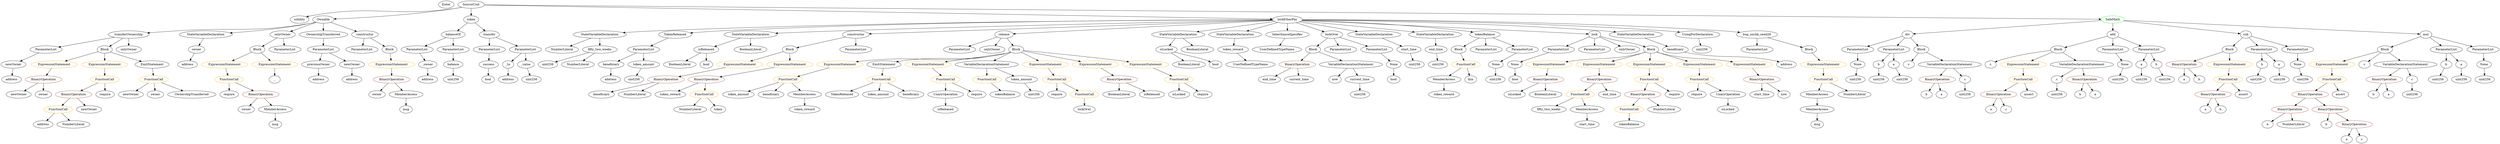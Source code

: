 strict digraph {
	graph [bb="0,0,9982.1,684"];
	node [label="\N"];
	Enter	[height=0.5,
		pos="1772.6,666",
		width=0.83628];
	Block_Unnamed_3	[color=black,
		height=0.5,
		label=Block,
		pos="8192.6,450",
		width=0.90558];
	Identifier_c_4	[color=black,
		height=0.5,
		label=c,
		pos="7918.6,378",
		width=0.75];
	Block_Unnamed_3 -> Identifier_c_4	[pos="e,7939.6,389.87 8161.1,444.29 8115,436.87 8026.6,420.7 7954.6,396 7953,395.47 7951.4,394.89 7949.9,394.27"];
	ExpressionStatement_Unnamed_2	[color=orange,
		height=0.5,
		label=ExpressionStatement,
		pos="8051.6,378",
		width=2.458];
	Block_Unnamed_3 -> ExpressionStatement_Unnamed_2	[pos="e,8084,395.09 8169,437.28 8148.6,427.17 8118.7,412.31 8094.1,400.12"];
	VariableDeclarationStatement_Unnamed_2	[color=black,
		height=0.5,
		label=VariableDeclarationStatement,
		pos="8277.6,378",
		width=3.3174];
	Block_Unnamed_3 -> VariableDeclarationStatement_Unnamed_2	[pos="e,8256.7,396.2 8210.2,434.5 8221.1,425.54 8235.3,413.81 8247.9,403.45"];
	NumberLiteral_Unnamed_3	[color=black,
		height=0.5,
		label=NumberLiteral,
		pos="2228.6,450",
		width=1.765];
	BinaryOperation_Unnamed_7	[color=brown,
		height=0.5,
		label=BinaryOperation,
		pos="8710.6,378",
		width=1.9867];
	Identifier_a_5	[color=black,
		height=0.5,
		label=a,
		pos="8703.6,306",
		width=0.75];
	BinaryOperation_Unnamed_7 -> Identifier_a_5	[pos="e,8705.3,324.1 8708.8,359.7 8708.1,352.41 8707.2,343.73 8706.4,335.54"];
	Identifier_b_4	[color=black,
		height=0.5,
		label=b,
		pos="8775.6,306",
		width=0.75];
	BinaryOperation_Unnamed_7 -> Identifier_b_4	[pos="e,8761.7,321.89 8726.3,360.05 8734.7,351.04 8745.1,339.83 8754.2,330.04"];
	BinaryOperation_Unnamed_12	[color=brown,
		height=0.5,
		label=BinaryOperation,
		pos="298.56,234",
		width=1.9867];
	FunctionCall_Unnamed_5	[color=orange,
		height=0.5,
		label=FunctionCall,
		pos="234.56,162",
		width=1.6125];
	BinaryOperation_Unnamed_12 -> FunctionCall_Unnamed_5	[pos="e,249.91,179.79 283.07,216.05 275.45,207.71 266.1,197.49 257.65,188.25"];
	Identifier_newOwner	[color=black,
		height=0.5,
		label=newOwner,
		pos="361.56,162",
		width=1.4046];
	BinaryOperation_Unnamed_12 -> Identifier_newOwner	[pos="e,346.89,179.31 313.82,216.05 321.43,207.59 330.79,197.19 339.2,187.84"];
	ParameterList_Unnamed_11	[color=black,
		height=0.5,
		label=ParameterList,
		pos="1944.6,450",
		width=1.7095];
	Parameter_success	[color=black,
		height=0.5,
		label=success,
		pos="1932.6,378",
		width=1.1135];
	ParameterList_Unnamed_11 -> Parameter_success	[pos="e,1935.5,396.1 1941.6,431.7 1940.3,424.32 1938.8,415.52 1937.4,407.25"];
	BinaryOperation_Unnamed_20	[color=brown,
		height=0.5,
		label=BinaryOperation,
		pos="5148.6,378",
		width=1.9867];
	Identifier_end_time_1	[color=black,
		height=0.5,
		label=end_time,
		pos="5063.6,306",
		width=1.2382];
	BinaryOperation_Unnamed_20 -> Identifier_end_time_1	[pos="e,5082.7,322.75 5128.4,360.41 5117.4,351.33 5103.5,339.93 5091.5,330"];
	Identifier_current_time	[color=black,
		height=0.5,
		label=current_time,
		pos="5183.6,306",
		width=1.5848];
	BinaryOperation_Unnamed_20 -> Identifier_current_time	[pos="e,5175,324.1 5157.2,359.7 5161,352.07 5165.6,342.92 5169.9,334.4"];
	FunctionCall_Unnamed_13	[color=orange,
		height=0.5,
		label=FunctionCall,
		pos="7233.6,306",
		width=1.6125];
	MemberAccess_Unnamed_4	[color=black,
		height=0.5,
		label=MemberAccess,
		pos="7225.6,234",
		width=1.9174];
	FunctionCall_Unnamed_13 -> MemberAccess_Unnamed_4	[pos="e,7227.5,252.1 7231.6,287.7 7230.8,280.41 7229.8,271.73 7228.8,263.54"];
	NumberLiteral_Unnamed_7	[color=black,
		height=0.5,
		label=NumberLiteral,
		pos="7376.6,234",
		width=1.765];
	FunctionCall_Unnamed_13 -> NumberLiteral_Unnamed_7	[pos="e,7345.6,250.14 7263.5,290.33 7284.4,280.1 7312.5,266.34 7335.5,255.1"];
	BooleanLiteral_Unnamed_5	[color=black,
		height=0.5,
		label=BooleanLiteral,
		pos="4476.6,234",
		width=1.7788];
	Identifier_isLocked_2	[color=black,
		height=0.5,
		label=isLocked,
		pos="4721.6,234",
		width=1.2521];
	FunctionDefinition_transferOwnership	[color=black,
		height=0.5,
		label=transferOwnership,
		pos="462.56,522",
		width=2.1947];
	ParameterList_Unnamed_15	[color=black,
		height=0.5,
		label=ParameterList,
		pos="179.56,450",
		width=1.7095];
	FunctionDefinition_transferOwnership -> ParameterList_Unnamed_15	[pos="e,225.41,462.34 410.33,508.08 361.03,495.89 287.31,477.65 236.52,465.09"];
	Block_Unnamed_6	[color=black,
		height=0.5,
		label=Block,
		pos="411.56,450",
		width=0.90558];
	FunctionDefinition_transferOwnership -> Block_Unnamed_6	[pos="e,423.1,466.83 450.22,504.05 444.09,495.65 436.57,485.32 429.8,476.02"];
	ModifierInvocation_onlyOwner	[color=black,
		height=0.5,
		label=onlyOwner,
		pos="513.56,450",
		width=1.4323];
	FunctionDefinition_transferOwnership -> ModifierInvocation_onlyOwner	[pos="e,501.33,467.79 474.91,504.05 480.86,495.89 488.13,485.91 494.75,476.82"];
	PragmaDirective_solidity	[color=black,
		height=0.5,
		label=solidity,
		pos="1185.6,594",
		width=1.0442];
	Parameter_b_2	[color=black,
		height=0.5,
		label=b,
		pos="9021.6,378",
		width=0.75];
	ElementaryTypeName_uint256_9	[color=black,
		height=0.5,
		label=uint256,
		pos="9001.6,306",
		width=1.0442];
	Parameter_b_2 -> ElementaryTypeName_uint256_9	[pos="e,9006.5,324.28 9016.7,360.05 9014.6,352.6 9012,343.64 9009.6,335.22"];
	Identifier_start_time_1	[color=black,
		height=0.5,
		label=start_time,
		pos="6306.6,90",
		width=1.3076];
	StateVariableDeclaration_Unnamed_7	[color=black,
		height=0.5,
		label=StateVariableDeclaration,
		pos="2382.6,522",
		width=2.8184];
	StateVariableDeclaration_Unnamed_7 -> NumberLiteral_Unnamed_3	[pos="e,2261.2,465.83 2346.8,504.76 2324.4,494.57 2295.4,481.37 2271.7,470.59"];
	VariableDeclaration_fifty_two_weeks	[color=black,
		height=0.5,
		label=fifty_two_weeks,
		pos="2382.6,450",
		width=2.0145];
	StateVariableDeclaration_Unnamed_7 -> VariableDeclaration_fifty_two_weeks	[pos="e,2382.6,468.1 2382.6,503.7 2382.6,496.41 2382.6,487.73 2382.6,479.54"];
	ExpressionStatement_Unnamed_4	[color=orange,
		height=0.5,
		label=ExpressionStatement,
		pos="895.56,378",
		width=2.458];
	FunctionCall_Unnamed_3	[color=orange,
		height=0.5,
		label=FunctionCall,
		pos="926.56,306",
		width=1.6125];
	ExpressionStatement_Unnamed_4 -> FunctionCall_Unnamed_3	[pos="e,918.99,324.1 903.23,359.7 906.61,352.07 910.66,342.92 914.43,334.4"];
	BinaryOperation_Unnamed_14	[color=brown,
		height=0.5,
		label=BinaryOperation,
		pos="2818.6,306",
		width=1.9867];
	Identifier_token_reward	[color=black,
		height=0.5,
		label=token_reward,
		pos="2652.6,234",
		width=1.7095];
	BinaryOperation_Unnamed_14 -> Identifier_token_reward	[pos="e,2686.7,249.39 2783,289.98 2757.8,279.38 2723.9,265.1 2697,253.74"];
	FunctionCall_Unnamed_7	[color=orange,
		height=0.5,
		label=FunctionCall,
		pos="2790.6,234",
		width=1.6125];
	BinaryOperation_Unnamed_14 -> FunctionCall_Unnamed_7	[pos="e,2797.4,252.1 2811.6,287.7 2808.6,280.15 2805,271.12 2801.6,262.68"];
	VariableDeclaration_isLocked	[color=black,
		height=0.5,
		label=isLocked,
		pos="4608.6,450",
		width=1.2521];
	BooleanLiteral_Unnamed	[color=black,
		height=0.5,
		label=BooleanLiteral,
		pos="4707.6,378",
		width=1.7788];
	VariableDeclaration_isLocked -> BooleanLiteral_Unnamed	[pos="e,4684.7,395.13 4630,433.81 4643.3,424.44 4660.5,412.25 4675.4,401.75"];
	ElementaryTypeName_bool_1	[color=black,
		height=0.5,
		label=bool,
		pos="4817.6,378",
		width=0.76697];
	VariableDeclaration_isLocked -> ElementaryTypeName_bool_1	[pos="e,4795.9,389.56 4643.1,438.07 4649.6,436.04 4656.3,433.95 4662.6,432 4714.9,415.77 4729.3,415.49 4780.6,396 4782.1,395.4 4783.7,\
394.77 4785.3,394.11"];
	Identifier_TokenReleased	[color=black,
		height=0.5,
		label=TokenReleased,
		pos="3356.6,234",
		width=1.8897];
	FunctionDefinition_balanceOf	[color=black,
		height=0.5,
		label=balanceOf,
		pos="1803.6,522",
		width=1.3491];
	ParameterList_Unnamed_8	[color=black,
		height=0.5,
		label=ParameterList,
		pos="1662.6,450",
		width=1.7095];
	FunctionDefinition_balanceOf -> ParameterList_Unnamed_8	[pos="e,1692.7,465.94 1775.4,507 1754.6,496.69 1726.1,482.52 1702.9,471.02"];
	ParameterList_Unnamed_9	[color=black,
		height=0.5,
		label=ParameterList,
		pos="1803.6,450",
		width=1.7095];
	FunctionDefinition_balanceOf -> ParameterList_Unnamed_9	[pos="e,1803.6,468.1 1803.6,503.7 1803.6,496.41 1803.6,487.73 1803.6,479.54"];
	Parameter_None_2	[color=black,
		height=0.5,
		label=None,
		pos="9169.6,378",
		width=0.85014];
	ElementaryTypeName_uint256_10	[color=black,
		height=0.5,
		label=uint256,
		pos="9187.6,306",
		width=1.0442];
	Parameter_None_2 -> ElementaryTypeName_uint256_10	[pos="e,9183.2,324.1 9174,359.7 9175.9,352.32 9178.2,343.52 9180.3,335.25"];
	ElementaryTypeName_uint256_20	[color=black,
		height=0.5,
		label=uint256,
		pos="2187.6,378",
		width=1.0442];
	StateVariableDeclaration_Unnamed	[color=black,
		height=0.5,
		label=StateVariableDeclaration,
		pos="882.56,522",
		width=2.8184];
	VariableDeclaration_owner	[color=black,
		height=0.5,
		label=owner,
		pos="827.56,450",
		width=0.93331];
	StateVariableDeclaration_Unnamed -> VariableDeclaration_owner	[pos="e,840.25,467.14 868.97,503.7 862.45,495.4 854.52,485.31 847.35,476.19"];
	ElementaryTypeName_uint256_16	[color=black,
		height=0.5,
		label=uint256,
		pos="2112.6,306",
		width=1.0442];
	BooleanLiteral_Unnamed_2	[color=black,
		height=0.5,
		label=BooleanLiteral,
		pos="2718.6,378",
		width=1.7788];
	EventDefinition_TokenReleased	[color=black,
		height=0.5,
		label=TokenReleased,
		pos="2706.6,522",
		width=1.8897];
	ParameterList_Unnamed_16	[color=black,
		height=0.5,
		label=ParameterList,
		pos="2572.6,450",
		width=1.7095];
	EventDefinition_TokenReleased -> ParameterList_Unnamed_16	[pos="e,2601.8,466.25 2676.8,505.46 2657.7,495.47 2632.6,482.38 2611.9,471.53"];
	FunctionCall_Unnamed_11	[color=orange,
		height=0.5,
		label=FunctionCall,
		pos="6506.6,162",
		width=1.6125];
	Identifier_tokenBalance	[color=black,
		height=0.5,
		label=tokenBalance,
		pos="6506.6,90",
		width=1.6679];
	FunctionCall_Unnamed_11 -> Identifier_tokenBalance	[pos="e,6506.6,108.1 6506.6,143.7 6506.6,136.41 6506.6,127.73 6506.6,119.54"];
	ElementaryTypeName_address	[color=black,
		height=0.5,
		label=address,
		pos="1702.6,306",
		width=1.0996];
	ExpressionStatement_Unnamed_14	[color=orange,
		height=0.5,
		label=ExpressionStatement,
		pos="6161.6,378",
		width=2.458];
	BinaryOperation_Unnamed_19	[color=brown,
		height=0.5,
		label=BinaryOperation,
		pos="6141.6,306",
		width=1.9867];
	ExpressionStatement_Unnamed_14 -> BinaryOperation_Unnamed_19	[pos="e,6146.5,324.1 6156.6,359.7 6154.5,352.24 6151.9,343.32 6149.6,334.97"];
	NumberLiteral_Unnamed_4	[color=black,
		height=0.5,
		label=NumberLiteral,
		pos="2733.6,162",
		width=1.765];
	ParameterList_Unnamed_24	[color=black,
		height=0.5,
		label=ParameterList,
		pos="6923.6,450",
		width=1.7095];
	FunctionDefinition_div	[color=black,
		height=0.5,
		label=div,
		pos="7571.6,522",
		width=0.75];
	ParameterList_Unnamed_3	[color=black,
		height=0.5,
		label=ParameterList,
		pos="7372.6,450",
		width=1.7095];
	FunctionDefinition_div -> ParameterList_Unnamed_3	[pos="e,7410.8,464.44 7548,512.7 7516.9,501.78 7461.7,482.34 7421.4,468.19"];
	ParameterList_Unnamed_2	[color=black,
		height=0.5,
		label=ParameterList,
		pos="7515.6,450",
		width=1.7095];
	FunctionDefinition_div -> ParameterList_Unnamed_2	[pos="e,7528.9,467.63 7559.4,505.81 7552.6,497.28 7543.9,486.4 7536,476.6"];
	Block_Unnamed_1	[color=black,
		height=0.5,
		label=Block,
		pos="7627.6,450",
		width=0.90558];
	FunctionDefinition_div -> Block_Unnamed_1	[pos="e,7615,466.64 7583.7,505.81 7590.8,496.94 7599.9,485.55 7608,475.45"];
	Block_Unnamed_2	[color=black,
		height=0.5,
		label=Block,
		pos="8888.6,450",
		width=0.90558];
	Block_Unnamed_2 -> BinaryOperation_Unnamed_7	[pos="e,8748,393.71 8862.7,438.82 8835.4,428.11 8792,411.01 8758.5,397.84"];
	ExpressionStatement_Unnamed_1	[color=orange,
		height=0.5,
		label=ExpressionStatement,
		pos="8888.6,378",
		width=2.458];
	Block_Unnamed_2 -> ExpressionStatement_Unnamed_1	[pos="e,8888.6,396.1 8888.6,431.7 8888.6,424.41 8888.6,415.73 8888.6,407.54"];
	VariableDeclaration_beneficiary	[color=black,
		height=0.5,
		label=beneficiary,
		pos="6661.6,450",
		width=1.4184];
	ElementaryTypeName_address_7	[color=black,
		height=0.5,
		label=address,
		pos="7087.6,378",
		width=1.0996];
	VariableDeclaration_beneficiary -> ElementaryTypeName_address_7	[pos="e,7058.1,390.41 6699.1,437.35 6706.5,435.35 6714.2,433.44 6721.6,432 6860.7,404.58 6900.3,427.43 7038.6,396 7041.4,395.36 7044.2,\
394.62 7047.1,393.81"];
	Identifier_b_2	[color=black,
		height=0.5,
		label=b,
		pos="7626.6,234",
		width=0.75];
	Parameter__to	[color=black,
		height=0.5,
		label=_to,
		pos="2017.6,378",
		width=0.75];
	ElementaryTypeName_address_1	[color=black,
		height=0.5,
		label=address,
		pos="2017.6,306",
		width=1.0996];
	Parameter__to -> ElementaryTypeName_address_1	[pos="e,2017.6,324.1 2017.6,359.7 2017.6,352.41 2017.6,343.73 2017.6,335.54"];
	Parameter_None_4	[color=black,
		height=0.5,
		label=None,
		pos="5943.6,378",
		width=0.85014];
	ElementaryTypeName_uint256_22	[color=black,
		height=0.5,
		label=uint256,
		pos="5941.6,306",
		width=1.0442];
	Parameter_None_4 -> ElementaryTypeName_uint256_22	[pos="e,5942.1,324.1 5943.1,359.7 5942.9,352.41 5942.6,343.73 5942.4,335.54"];
	StateVariableDeclaration_Unnamed_4	[color=black,
		height=0.5,
		label=StateVariableDeclaration,
		pos="3001.6,522",
		width=2.8184];
	VariableDeclaration_isReleased	[color=black,
		height=0.5,
		label=isReleased,
		pos="2828.6,450",
		width=1.3907];
	StateVariableDeclaration_Unnamed_4 -> VariableDeclaration_isReleased	[pos="e,2861,464.12 2962.3,505.12 2935.3,494.18 2899.4,479.66 2871.6,468.41"];
	BooleanLiteral_Unnamed_3	[color=black,
		height=0.5,
		label=BooleanLiteral,
		pos="3001.6,450",
		width=1.7788];
	StateVariableDeclaration_Unnamed_4 -> BooleanLiteral_Unnamed_3	[pos="e,3001.6,468.1 3001.6,503.7 3001.6,496.41 3001.6,487.73 3001.6,479.54"];
	Identifier_owner_1	[color=black,
		height=0.5,
		label=owner,
		pos="991.56,162",
		width=0.93331];
	Parameter_balance	[color=black,
		height=0.5,
		label=balance,
		pos="1803.6,378",
		width=1.0719];
	ElementaryTypeName_uint256_15	[color=black,
		height=0.5,
		label=uint256,
		pos="1803.6,306",
		width=1.0442];
	Parameter_balance -> ElementaryTypeName_uint256_15	[pos="e,1803.6,324.1 1803.6,359.7 1803.6,352.41 1803.6,343.73 1803.6,335.54"];
	ModifierDefinition_onlyOwner	[color=black,
		height=0.5,
		label=onlyOwner,
		pos="1120.6,522",
		width=1.4323];
	Block_Unnamed_5	[color=black,
		height=0.5,
		label=Block,
		pos="1019.6,450",
		width=0.90558];
	ModifierDefinition_onlyOwner -> Block_Unnamed_5	[pos="e,1039.2,464.6 1098.1,505.46 1083.5,495.32 1064.3,481.99 1048.5,471.05"];
	ParameterList_Unnamed_14	[color=black,
		height=0.5,
		label=ParameterList,
		pos="1131.6,450",
		width=1.7095];
	ModifierDefinition_onlyOwner -> ParameterList_Unnamed_14	[pos="e,1128.9,468.1 1123.3,503.7 1124.4,496.32 1125.8,487.52 1127.1,479.25"];
	FunctionCall_Unnamed_1	[color=orange,
		height=0.5,
		label=FunctionCall,
		pos="8887.6,306",
		width=1.6125];
	ExpressionStatement_Unnamed_1 -> FunctionCall_Unnamed_1	[pos="e,8887.8,324.1 8888.3,359.7 8888.2,352.41 8888.1,343.73 8888,335.54"];
	ParameterList_Unnamed_13	[color=black,
		height=0.5,
		label=ParameterList,
		pos="1438.6,450",
		width=1.7095];
	BinaryOperation_Unnamed_2	[color=brown,
		height=0.5,
		label=BinaryOperation,
		pos="9118.6,162",
		width=1.9867];
	Identifier_a_1	[color=black,
		height=0.5,
		label=a,
		pos="9022.6,90",
		width=0.75];
	BinaryOperation_Unnamed_2 -> Identifier_a_1	[pos="e,9040.2,103.88 9096.3,144.76 9082.3,134.56 9064.2,121.33 9049.4,110.55"];
	NumberLiteral_Unnamed	[color=black,
		height=0.5,
		label=NumberLiteral,
		pos="9131.6,90",
		width=1.765];
	BinaryOperation_Unnamed_2 -> NumberLiteral_Unnamed	[pos="e,9128.4,108.1 9121.8,143.7 9123.1,136.32 9124.8,127.52 9126.3,119.25"];
	Identifier_isReleased	[color=black,
		height=0.5,
		label=isReleased,
		pos="3778.6,162",
		width=1.3907];
	EventDefinition_OwnershipTransferred	[color=black,
		height=0.5,
		label=OwnershipTransferred,
		pos="1284.6,522",
		width=2.6243];
	ParameterList_Unnamed_12	[color=black,
		height=0.5,
		label=ParameterList,
		pos="1284.6,450",
		width=1.7095];
	EventDefinition_OwnershipTransferred -> ParameterList_Unnamed_12	[pos="e,1284.6,468.1 1284.6,503.7 1284.6,496.41 1284.6,487.73 1284.6,479.54"];
	Parameter_None_1	[color=black,
		height=0.5,
		label=None,
		pos="7370.6,378",
		width=0.85014];
	ParameterList_Unnamed_3 -> Parameter_None_1	[pos="e,7371.1,396.1 7372.1,431.7 7371.9,424.41 7371.6,415.73 7371.4,407.54"];
	FunctionDefinition_constructor_1	[color=black,
		height=0.5,
		label=constructor,
		pos="3520.6,522",
		width=1.4877];
	Block_Unnamed_7	[color=black,
		height=0.5,
		label=Block,
		pos="3157.6,450",
		width=0.90558];
	FunctionDefinition_constructor_1 -> Block_Unnamed_7	[pos="e,3187.9,456.86 3475,512.21 3403.9,498.49 3267.7,472.23 3199.1,459.01"];
	ParameterList_Unnamed_17	[color=black,
		height=0.5,
		label=ParameterList,
		pos="3520.6,450",
		width=1.7095];
	FunctionDefinition_constructor_1 -> ParameterList_Unnamed_17	[pos="e,3520.6,468.1 3520.6,503.7 3520.6,496.41 3520.6,487.73 3520.6,479.54"];
	BinaryOperation_Unnamed	[color=brown,
		height=0.5,
		label=BinaryOperation,
		pos="9516.6,306",
		width=1.9867];
	Identifier_b	[color=black,
		height=0.5,
		label=b,
		pos="9461.6,234",
		width=0.75];
	BinaryOperation_Unnamed -> Identifier_b	[pos="e,9473.6,250.36 9503.3,288.05 9496.5,279.44 9488.1,268.81 9480.7,259.33"];
	Identifier_a	[color=black,
		height=0.5,
		label=a,
		pos="9533.6,234",
		width=0.75];
	BinaryOperation_Unnamed -> Identifier_a	[pos="e,9529.4,252.1 9520.8,287.7 9522.6,280.32 9524.7,271.52 9526.7,263.25"];
	ElementaryTypeName_uint256_12	[color=black,
		height=0.5,
		label=uint256,
		pos="8614.6,306",
		width=1.0442];
	ExpressionStatement_Unnamed_9	[color=orange,
		height=0.5,
		label=ExpressionStatement,
		pos="2962.6,378",
		width=2.458];
	Block_Unnamed_7 -> ExpressionStatement_Unnamed_9	[pos="e,3005,394.24 3130.9,439.41 3101.3,428.81 3053,411.47 3015.7,398.08"];
	ExpressionStatement_Unnamed_8	[color=orange,
		height=0.5,
		label=ExpressionStatement,
		pos="3157.6,378",
		width=2.458];
	Block_Unnamed_7 -> ExpressionStatement_Unnamed_8	[pos="e,3157.6,396.1 3157.6,431.7 3157.6,424.41 3157.6,415.73 3157.6,407.54"];
	Identifier_msg_2	[color=black,
		height=0.5,
		label=msg,
		pos="7225.6,90",
		width=0.75];
	ExpressionStatement_Unnamed_13	[color=orange,
		height=0.5,
		label=ExpressionStatement,
		pos="6356.6,378",
		width=2.458];
	BinaryOperation_Unnamed_18	[color=brown,
		height=0.5,
		label=BinaryOperation,
		pos="6356.6,306",
		width=1.9867];
	ExpressionStatement_Unnamed_13 -> BinaryOperation_Unnamed_18	[pos="e,6356.6,324.1 6356.6,359.7 6356.6,352.41 6356.6,343.73 6356.6,335.54"];
	ParameterList_Unnamed_25	[color=black,
		height=0.5,
		label=ParameterList,
		pos="3800.6,450",
		width=1.7095];
	MemberAccess_Unnamed_5	[color=black,
		height=0.5,
		label=MemberAccess,
		pos="7225.6,162",
		width=1.9174];
	MemberAccess_Unnamed_4 -> MemberAccess_Unnamed_5	[pos="e,7225.6,180.1 7225.6,215.7 7225.6,208.41 7225.6,199.73 7225.6,191.54"];
	Parameter__owner	[color=black,
		height=0.5,
		label=_owner,
		pos="1702.6,378",
		width=1.0719];
	Parameter__owner -> ElementaryTypeName_address	[pos="e,1702.6,324.1 1702.6,359.7 1702.6,352.41 1702.6,343.73 1702.6,335.54"];
	FunctionCall_Unnamed_19	[color=orange,
		height=0.5,
		label=FunctionCall,
		pos="3132.6,306",
		width=1.6125];
	Identifier_token_amount	[color=black,
		height=0.5,
		label=token_amount,
		pos="2930.6,234",
		width=1.765];
	FunctionCall_Unnamed_19 -> Identifier_token_amount	[pos="e,2969.6,248.53 3095,292 3062.7,280.78 3015.7,264.5 2980.2,252.21"];
	Identifier_beneficiary_1	[color=black,
		height=0.5,
		label=beneficiary,
		pos="3063.6,234",
		width=1.4184];
	FunctionCall_Unnamed_19 -> Identifier_beneficiary_1	[pos="e,3079.8,251.47 3116.2,288.41 3107.7,279.78 3097.1,269.06 3087.7,259.5"];
	MemberAccess_Unnamed_6	[color=black,
		height=0.5,
		label=MemberAccess,
		pos="3201.6,234",
		width=1.9174];
	FunctionCall_Unnamed_19 -> MemberAccess_Unnamed_6	[pos="e,3184.9,251.96 3148.9,288.41 3157.3,279.91 3167.7,269.37 3177,259.91"];
	ExpressionStatement_Unnamed_7	[color=orange,
		height=0.5,
		label=ExpressionStatement,
		pos="213.56,378",
		width=2.458];
	BinaryOperation_Unnamed_13	[color=brown,
		height=0.5,
		label=BinaryOperation,
		pos="177.56,306",
		width=1.9867];
	ExpressionStatement_Unnamed_7 -> BinaryOperation_Unnamed_13	[pos="e,186.36,324.1 204.67,359.7 200.7,351.98 195.93,342.71 191.51,334.11"];
	FunctionDefinition_release	[color=black,
		height=0.5,
		label=release,
		pos="3982.6,522",
		width=0.98875];
	FunctionDefinition_release -> ParameterList_Unnamed_25	[pos="e,3836.6,464.87 3954.9,510.37 3926.4,499.39 3881.4,482.07 3847.3,468.97"];
	ModifierInvocation_onlyOwner_2	[color=black,
		height=0.5,
		label=onlyOwner,
		pos="3931.6,450",
		width=1.4323];
	FunctionDefinition_release -> ModifierInvocation_onlyOwner_2	[pos="e,3943.7,467.63 3970.7,504.76 3964.7,496.49 3957.2,486.23 3950.4,476.9"];
	Block_Unnamed_12	[color=black,
		height=0.5,
		label=Block,
		pos="4033.6,450",
		width=0.90558];
	FunctionDefinition_release -> Block_Unnamed_12	[pos="e,4021.8,467.15 3994.4,504.76 4000.6,496.28 4008.3,485.71 4015.2,476.2"];
	BinaryOperation_Unnamed_16	[color=brown,
		height=0.5,
		label=BinaryOperation,
		pos="6533.6,234",
		width=1.9867];
	BinaryOperation_Unnamed_16 -> FunctionCall_Unnamed_11	[pos="e,6513.2,180.1 6526.9,215.7 6524,208.15 6520.5,199.12 6517.2,190.68"];
	NumberLiteral_Unnamed_6	[color=black,
		height=0.5,
		label=NumberLiteral,
		pos="6646.6,162",
		width=1.765];
	BinaryOperation_Unnamed_16 -> NumberLiteral_Unnamed_6	[pos="e,6621.2,178.74 6559.5,216.94 6575,207.36 6594.8,195.06 6611.6,184.63"];
	Block_Unnamed_5 -> ExpressionStatement_Unnamed_4	[pos="e,924.54,395.36 997.4,436.49 979.92,426.62 955.11,412.61 934.36,400.9"];
	ExpressionStatement_Unnamed_5	[color=orange,
		height=0.5,
		label=ExpressionStatement,
		pos="1090.6,378",
		width=2.458];
	Block_Unnamed_5 -> ExpressionStatement_Unnamed_5	[pos="e,1073.2,396.13 1035,433.81 1043.8,425.14 1055,414.05 1065.1,404.12"];
	VariableDeclaration_end_time	[color=black,
		height=0.5,
		label=end_time,
		pos="5696.6,450",
		width=1.2382];
	ElementaryTypeName_uint256_19	[color=black,
		height=0.5,
		label=uint256,
		pos="5704.6,378",
		width=1.0442];
	VariableDeclaration_end_time -> ElementaryTypeName_uint256_19	[pos="e,5702.6,396.1 5698.5,431.7 5699.4,424.41 5700.4,415.73 5701.3,407.54"];
	Identifier_isReleased_1	[color=black,
		height=0.5,
		label=isReleased,
		pos="4608.6,234",
		width=1.3907];
	VariableDeclaration_previousOwner	[color=black,
		height=0.5,
		label=previousOwner,
		pos="1264.6,378",
		width=1.8759];
	ElementaryTypeName_address_3	[color=black,
		height=0.5,
		label=address,
		pos="1264.6,306",
		width=1.0996];
	VariableDeclaration_previousOwner -> ElementaryTypeName_address_3	[pos="e,1264.6,324.1 1264.6,359.7 1264.6,352.41 1264.6,343.73 1264.6,335.54"];
	Parameter_newOwner	[color=black,
		height=0.5,
		label=newOwner,
		pos="50.565,378",
		width=1.4046];
	ParameterList_Unnamed_15 -> Parameter_newOwner	[pos="e,77.485,393.61 151.26,433.64 132.47,423.45 107.64,409.97 87.338,398.95"];
	Block_Unnamed_8	[color=black,
		height=0.5,
		label=Block,
		pos="5791.6,450",
		width=0.90558];
	FunctionCall_Unnamed_8	[color=orange,
		height=0.5,
		label=FunctionCall,
		pos="5818.6,378",
		width=1.6125];
	Block_Unnamed_8 -> FunctionCall_Unnamed_8	[pos="e,5811.9,396.28 5798.1,432.05 5801,424.52 5804.5,415.44 5807.8,406.94"];
	Identifier_b_5	[color=black,
		height=0.5,
		label=b,
		pos="8272.6,234",
		width=0.75];
	Identifier_beneficiary	[color=black,
		height=0.5,
		label=beneficiary,
		pos="2376.6,234",
		width=1.4184];
	BinaryOperation_Unnamed_10	[color=brown,
		height=0.5,
		label=BinaryOperation,
		pos="1557.6,306",
		width=1.9867];
	Identifier_owner	[color=black,
		height=0.5,
		label=owner,
		pos="1497.6,234",
		width=0.93331];
	BinaryOperation_Unnamed_10 -> Identifier_owner	[pos="e,1511.1,250.83 1543,288.05 1535.7,279.47 1526.6,268.89 1518.5,259.44"];
	MemberAccess_Unnamed	[color=black,
		height=0.5,
		label=MemberAccess,
		pos="1618.6,234",
		width=1.9174];
	BinaryOperation_Unnamed_10 -> MemberAccess_Unnamed	[pos="e,1603.9,251.79 1572.3,288.05 1579.6,279.71 1588.5,269.49 1596.6,260.25"];
	Identifier_now_1	[color=black,
		height=0.5,
		label=now,
		pos="5303.6,306",
		width=0.75];
	VariableDeclaration_newOwner	[color=black,
		height=0.5,
		label=newOwner,
		pos="1400.6,378",
		width=1.4046];
	ElementaryTypeName_address_4	[color=black,
		height=0.5,
		label=address,
		pos="1400.6,306",
		width=1.0996];
	VariableDeclaration_newOwner -> ElementaryTypeName_address_4	[pos="e,1400.6,324.1 1400.6,359.7 1400.6,352.41 1400.6,343.73 1400.6,335.54"];
	MemberAccess_Unnamed_2	[color=black,
		height=0.5,
		label=MemberAccess,
		pos="5724.6,306",
		width=1.9174];
	Identifier_token_reward_1	[color=black,
		height=0.5,
		label=token_reward,
		pos="5724.6,234",
		width=1.7095];
	MemberAccess_Unnamed_2 -> Identifier_token_reward_1	[pos="e,5724.6,252.1 5724.6,287.7 5724.6,280.41 5724.6,271.73 5724.6,263.54"];
	BooleanLiteral_Unnamed_1	[color=black,
		height=0.5,
		label=BooleanLiteral,
		pos="4735.6,450",
		width=1.7788];
	FunctionDefinition_add	[color=black,
		height=0.5,
		label=add,
		pos="8412.6,522",
		width=0.75];
	FunctionDefinition_add -> Block_Unnamed_3	[pos="e,8220.3,459.82 8388.6,513.38 8350.7,501.32 8276.6,477.75 8231.2,463.29"];
	ParameterList_Unnamed_7	[color=black,
		height=0.5,
		label=ParameterList,
		pos="8412.6,450",
		width=1.7095];
	FunctionDefinition_add -> ParameterList_Unnamed_7	[pos="e,8412.6,468.1 8412.6,503.7 8412.6,496.41 8412.6,487.73 8412.6,479.54"];
	ParameterList_Unnamed_6	[color=black,
		height=0.5,
		label=ParameterList,
		pos="8553.6,450",
		width=1.7095];
	FunctionDefinition_add -> ParameterList_Unnamed_6	[pos="e,8523.2,466.09 8433.7,510.52 8454.5,500.16 8487,484.05 8512.9,471.19"];
	ExpressionStatement_Unnamed_6	[color=orange,
		height=0.5,
		label=ExpressionStatement,
		pos="411.56,378",
		width=2.458];
	FunctionCall_Unnamed_4	[color=orange,
		height=0.5,
		label=FunctionCall,
		pos="411.56,306",
		width=1.6125];
	ExpressionStatement_Unnamed_6 -> FunctionCall_Unnamed_4	[pos="e,411.56,324.1 411.56,359.7 411.56,352.41 411.56,343.73 411.56,335.54"];
	FunctionCall_Unnamed_7 -> NumberLiteral_Unnamed_4	[pos="e,2747.2,179.79 2776.8,216.05 2770,207.8 2761.8,197.7 2754.4,188.54"];
	Identifier_token	[color=black,
		height=0.5,
		label=token,
		pos="2846.6,162",
		width=0.864];
	FunctionCall_Unnamed_7 -> Identifier_token	[pos="e,2833.9,178.83 2804.1,216.05 2810.9,207.56 2819.3,197.11 2826.8,187.73"];
	ExpressionStatement_Unnamed_11	[color=orange,
		height=0.5,
		label=ExpressionStatement,
		pos="6551.6,378",
		width=2.458];
	FunctionCall_Unnamed_10	[color=orange,
		height=0.5,
		label=FunctionCall,
		pos="6551.6,306",
		width=1.6125];
	ExpressionStatement_Unnamed_11 -> FunctionCall_Unnamed_10	[pos="e,6551.6,324.1 6551.6,359.7 6551.6,352.41 6551.6,343.73 6551.6,335.54"];
	ContractDefinition_Ownable	[color=black,
		height=0.5,
		label=Ownable,
		pos="1284.6,594",
		width=1.2105];
	ContractDefinition_Ownable -> FunctionDefinition_transferOwnership	[pos="e,538.66,527.17 1252.7,581.22 1246.1,579.17 1239.2,577.29 1232.6,576 1167.1,563.25 737.79,538.28 550.12,527.8"];
	ContractDefinition_Ownable -> StateVariableDeclaration_Unnamed	[pos="e,968.19,531.95 1252.3,581.55 1245.9,579.5 1239,577.54 1232.6,576 1148,555.92 1050,541.85 979.3,533.28"];
	ContractDefinition_Ownable -> ModifierDefinition_onlyOwner	[pos="e,1152.4,536.6 1255.2,580.49 1229.5,569.49 1191.7,553.35 1162.7,540.98"];
	ContractDefinition_Ownable -> EventDefinition_OwnershipTransferred	[pos="e,1284.6,540.1 1284.6,575.7 1284.6,568.41 1284.6,559.73 1284.6,551.54"];
	FunctionDefinition_constructor	[color=black,
		height=0.5,
		label=constructor,
		pos="1450.6,522",
		width=1.4877];
	ContractDefinition_Ownable -> FunctionDefinition_constructor	[pos="e,1418,536.72 1314.2,580.49 1340.2,569.52 1378.3,553.46 1407.7,541.09"];
	Identifier_msg	[color=black,
		height=0.5,
		label=msg,
		pos="1618.6,162",
		width=0.75];
	StateVariableDeclaration_Unnamed_3	[color=black,
		height=0.5,
		label=StateVariableDeclaration,
		pos="4668.6,522",
		width=2.8184];
	StateVariableDeclaration_Unnamed_3 -> VariableDeclaration_isLocked	[pos="e,4622.5,467.31 4654,504.05 4646.8,495.59 4637.9,485.19 4629.9,475.84"];
	StateVariableDeclaration_Unnamed_3 -> BooleanLiteral_Unnamed_1	[pos="e,4719.5,467.79 4684.8,504.05 4692.8,495.63 4702.8,485.28 4711.7,475.97"];
	ElementaryTypeName_uint256_6	[color=black,
		height=0.5,
		label=uint256,
		pos="7353.6,306",
		width=1.0442];
	ElementaryTypeName_uint256_18	[color=black,
		height=0.5,
		label=uint256,
		pos="5611.6,378",
		width=1.0442];
	VariableDeclaration_beneficiary_1	[color=black,
		height=0.5,
		label=beneficiary,
		pos="2439.6,378",
		width=1.4184];
	ParameterList_Unnamed_16 -> VariableDeclaration_beneficiary_1	[pos="e,2467,393.44 2543.7,433.81 2524.1,423.51 2498.1,409.8 2476.9,398.67"];
	VariableDeclaration_token_amount	[color=black,
		height=0.5,
		label=token_amount,
		pos="2572.6,378",
		width=1.765];
	ParameterList_Unnamed_16 -> VariableDeclaration_token_amount	[pos="e,2572.6,396.1 2572.6,431.7 2572.6,424.41 2572.6,415.73 2572.6,407.54"];
	Parameter_a_3	[color=black,
		height=0.5,
		label=a,
		pos="8521.6,378",
		width=0.75];
	ElementaryTypeName_uint256_11	[color=black,
		height=0.5,
		label=uint256,
		pos="8521.6,306",
		width=1.0442];
	Parameter_a_3 -> ElementaryTypeName_uint256_11	[pos="e,8521.6,324.1 8521.6,359.7 8521.6,352.41 8521.6,343.73 8521.6,335.54"];
	ExpressionStatement_Unnamed_19	[color=orange,
		height=0.5,
		label=ExpressionStatement,
		pos="3352.6,378",
		width=2.458];
	ExpressionStatement_Unnamed_19 -> FunctionCall_Unnamed_19	[pos="e,3171.9,319.52 3306.2,362.24 3269.9,350.7 3219.6,334.7 3182.5,322.88"];
	FunctionCall_Unnamed_20	[color=orange,
		height=0.5,
		label=FunctionCall,
		pos="3515.6,306",
		width=1.6125];
	FunctionCall_Unnamed_20 -> Identifier_TokenReleased	[pos="e,3390.5,249.92 3483,290.67 3459.3,280.22 3426.9,265.96 3400.8,254.49"];
	Identifier_token_amount_1	[color=black,
		height=0.5,
		label=token_amount,
		pos="3506.6,234",
		width=1.765];
	FunctionCall_Unnamed_20 -> Identifier_token_amount_1	[pos="e,3508.8,252.1 3513.3,287.7 3512.4,280.32 3511.3,271.52 3510.2,263.25"];
	Identifier_beneficiary_2	[color=black,
		height=0.5,
		label=beneficiary,
		pos="3639.6,234",
		width=1.4184];
	FunctionCall_Unnamed_20 -> Identifier_beneficiary_2	[pos="e,3613.3,249.85 3542.8,289.64 3560.5,279.61 3583.9,266.4 3603.3,255.48"];
	ElementaryTypeName_uint256_13	[color=black,
		height=0.5,
		label=uint256,
		pos="8428.6,306",
		width=1.0442];
	FunctionCall_Unnamed_2	[color=orange,
		height=0.5,
		label=FunctionCall,
		pos="8051.6,306",
		width=1.6125];
	ExpressionStatement_Unnamed_2 -> FunctionCall_Unnamed_2	[pos="e,8051.6,324.1 8051.6,359.7 8051.6,352.41 8051.6,343.73 8051.6,335.54"];
	Identifier_tokenBalance_1	[color=black,
		height=0.5,
		label=tokenBalance,
		pos="4016.6,234",
		width=1.6679];
	VariableDeclaration_c_2	[color=black,
		height=0.5,
		label=c,
		pos="8172.6,306",
		width=0.75];
	ElementaryTypeName_uint256_14	[color=black,
		height=0.5,
		label=uint256,
		pos="8172.6,234",
		width=1.0442];
	VariableDeclaration_c_2 -> ElementaryTypeName_uint256_14	[pos="e,8172.6,252.1 8172.6,287.7 8172.6,280.41 8172.6,271.73 8172.6,263.54"];
	StateVariableDeclaration_Unnamed_1	[color=black,
		height=0.5,
		label=StateVariableDeclaration,
		pos="4889.6,522",
		width=2.8184];
	VariableDeclaration_token_reward	[color=black,
		height=0.5,
		label=token_reward,
		pos="4879.6,450",
		width=1.7095];
	StateVariableDeclaration_Unnamed_1 -> VariableDeclaration_token_reward	[pos="e,4882,468.1 4887.1,503.7 4886,496.32 4884.8,487.52 4883.6,479.25"];
	Parameter_None_5	[color=black,
		height=0.5,
		label=None,
		pos="6024.6,378",
		width=0.85014];
	ElementaryTypeName_bool_3	[color=black,
		height=0.5,
		label=bool,
		pos="6024.6,306",
		width=0.76697];
	Parameter_None_5 -> ElementaryTypeName_bool_3	[pos="e,6024.6,324.1 6024.6,359.7 6024.6,352.41 6024.6,343.73 6024.6,335.54"];
	Identifier_newOwner_2	[color=black,
		height=0.5,
		label=newOwner,
		pos="73.565,234",
		width=1.4046];
	BinaryOperation_Unnamed_9	[color=brown,
		height=0.5,
		label=BinaryOperation,
		pos="7939.6,234",
		width=1.9867];
	FunctionCall_Unnamed_2 -> BinaryOperation_Unnamed_9	[pos="e,7965.5,251.22 8026.7,289.46 8011.5,279.97 7991.8,267.67 7975,257.17"];
	Identifier_assert_2	[color=black,
		height=0.5,
		label=assert,
		pos="8061.6,234",
		width=0.89172];
	FunctionCall_Unnamed_2 -> Identifier_assert_2	[pos="e,8059.1,252.1 8054,287.7 8055.1,280.32 8056.3,271.52 8057.5,263.25"];
	Identifier_require_4	[color=black,
		height=0.5,
		label=require,
		pos="4820.6,234",
		width=1.0026];
	Parameter_a_2	[color=black,
		height=0.5,
		label=a,
		pos="9093.6,378",
		width=0.75];
	ElementaryTypeName_uint256_8	[color=black,
		height=0.5,
		label=uint256,
		pos="9094.6,306",
		width=1.0442];
	Parameter_a_2 -> ElementaryTypeName_uint256_8	[pos="e,9094.3,324.1 9093.8,359.7 9093.9,352.41 9094,343.73 9094.2,335.54"];
	Identifier_a_7	[color=black,
		height=0.5,
		label=a,
		pos="7903.6,162",
		width=0.75];
	BinaryOperation_Unnamed_9 -> Identifier_a_7	[pos="e,7911.9,179.14 7930.7,215.7 7926.6,207.75 7921.6,198.16 7917.1,189.34"];
	Identifier_c_3	[color=black,
		height=0.5,
		label=c,
		pos="7975.6,162",
		width=0.75];
	BinaryOperation_Unnamed_9 -> Identifier_c_3	[pos="e,7967.3,179.14 7948.5,215.7 7952.5,207.75 7957.5,198.16 7962,189.34"];
	Parameter_b_3	[color=black,
		height=0.5,
		label=b,
		pos="8593.6,378",
		width=0.75];
	Parameter_b_3 -> ElementaryTypeName_uint256_12	[pos="e,8609.4,324.28 8598.6,360.05 8600.9,352.6 8603.6,343.64 8606.1,335.22"];
	NumberLiteral_Unnamed_2	[color=black,
		height=0.5,
		label=NumberLiteral,
		pos="2306.6,378",
		width=1.765];
	BinaryOperation_Unnamed_6	[color=brown,
		height=0.5,
		label=BinaryOperation,
		pos="8826.6,234",
		width=1.9867];
	Identifier_a_4	[color=black,
		height=0.5,
		label=a,
		pos="8790.6,162",
		width=0.75];
	BinaryOperation_Unnamed_6 -> Identifier_a_4	[pos="e,8798.9,179.14 8817.7,215.7 8813.6,207.75 8808.6,198.16 8804.1,189.34"];
	Identifier_b_3	[color=black,
		height=0.5,
		label=b,
		pos="8862.6,162",
		width=0.75];
	BinaryOperation_Unnamed_6 -> Identifier_b_3	[pos="e,8854.3,179.14 8835.5,215.7 8839.5,207.75 8844.5,198.16 8849,189.34"];
	FunctionCall_Unnamed_15	[color=orange,
		height=0.5,
		label=FunctionCall,
		pos="3778.6,306",
		width=1.6125];
	UnaryOperation_Unnamed_1	[color=black,
		height=0.5,
		label=UnaryOperation,
		pos="3778.6,234",
		width=1.9452];
	FunctionCall_Unnamed_15 -> UnaryOperation_Unnamed_1	[pos="e,3778.6,252.1 3778.6,287.7 3778.6,280.41 3778.6,271.73 3778.6,263.54"];
	Identifier_require_5	[color=black,
		height=0.5,
		label=require,
		pos="3902.6,234",
		width=1.0026];
	FunctionCall_Unnamed_15 -> Identifier_require_5	[pos="e,3879.2,248.21 3805.8,289.64 3824.5,279.08 3849.4,265 3869.3,253.78"];
	Parameter_None_3	[color=black,
		height=0.5,
		label=None,
		pos="8445.6,378",
		width=0.85014];
	ParameterList_Unnamed_7 -> Parameter_None_3	[pos="e,8437.7,395.62 8420.7,431.7 8424.4,423.95 8428.8,414.64 8432.8,406.02"];
	FunctionCall_Unnamed_12	[color=orange,
		height=0.5,
		label=FunctionCall,
		pos="6278.6,234",
		width=1.6125];
	Identifier_fifty_two_weeks	[color=black,
		height=0.5,
		label=fifty_two_weeks,
		pos="6146.6,162",
		width=2.0145];
	FunctionCall_Unnamed_12 -> Identifier_fifty_two_weeks	[pos="e,6176.2,178.72 6250.2,217.98 6231.6,208.09 6206.9,194.98 6186.3,184.05"];
	MemberAccess_Unnamed_3	[color=black,
		height=0.5,
		label=MemberAccess,
		pos="6306.6,162",
		width=1.9174];
	FunctionCall_Unnamed_12 -> MemberAccess_Unnamed_3	[pos="e,6299.7,180.1 6285.5,215.7 6288.5,208.15 6292.1,199.12 6295.5,190.68"];
	Identifier_c_2	[color=black,
		height=0.5,
		label=c,
		pos="7590.6,378",
		width=0.75];
	ElementaryTypeName_uint256_1	[color=black,
		height=0.5,
		label=uint256,
		pos="9746.6,306",
		width=1.0442];
	ParameterList_Unnamed_18	[color=black,
		height=0.5,
		label=ParameterList,
		pos="5903.6,450",
		width=1.7095];
	Identifier_require_2	[color=black,
		height=0.5,
		label=require,
		pos="6749.6,234",
		width=1.0026];
	Identifier__	[color=black,
		height=0.5,
		label=_,
		pos="1090.6,306",
		width=0.75];
	ExpressionStatement_Unnamed_5 -> Identifier__	[pos="e,1090.6,324.1 1090.6,359.7 1090.6,352.41 1090.6,343.73 1090.6,335.54"];
	FunctionDefinition_transfer	[color=black,
		height=0.5,
		label=transfer,
		pos="1944.6,522",
		width=1.0719];
	FunctionDefinition_transfer -> ParameterList_Unnamed_11	[pos="e,1944.6,468.1 1944.6,503.7 1944.6,496.41 1944.6,487.73 1944.6,479.54"];
	ParameterList_Unnamed_10	[color=black,
		height=0.5,
		label=ParameterList,
		pos="2085.6,450",
		width=1.7095];
	FunctionDefinition_transfer -> ParameterList_Unnamed_10	[pos="e,2055.2,466.07 1970.4,508.16 1991.3,497.81 2021,483.07 2045,471.15"];
	Identifier_assert_1	[color=black,
		height=0.5,
		label=assert,
		pos="8948.6,234",
		width=0.89172];
	MemberAccess_Unnamed_5 -> Identifier_msg_2	[pos="e,7225.6,108.1 7225.6,143.7 7225.6,136.41 7225.6,127.73 7225.6,119.54"];
	Identifier_this	[color=black,
		height=0.5,
		label=this,
		pos="5838.6,306",
		width=0.75];
	FunctionCall_Unnamed_18	[color=orange,
		height=0.5,
		label=FunctionCall,
		pos="3923.6,306",
		width=1.6125];
	FunctionCall_Unnamed_18 -> Identifier_tokenBalance_1	[pos="e,3995.2,251.06 3944.7,289.12 3956.9,279.87 3972.6,268.07 3986.2,257.84"];
	Block_Unnamed_10	[color=black,
		height=0.5,
		label=Block,
		pos="5206.6,450",
		width=0.90558];
	Block_Unnamed_10 -> BinaryOperation_Unnamed_20	[pos="e,5162.5,395.8 5193.4,433.12 5186.4,424.68 5177.7,414.1 5169.7,404.55"];
	VariableDeclarationStatement_Unnamed_3	[color=black,
		height=0.5,
		label=VariableDeclarationStatement,
		pos="5357.6,378",
		width=3.3174];
	Block_Unnamed_10 -> VariableDeclarationStatement_Unnamed_3	[pos="e,5321.8,395.57 5230.8,437.75 5252.5,427.69 5285,412.66 5311.6,400.32"];
	Block_Unnamed_6 -> ExpressionStatement_Unnamed_7	[pos="e,256.29,394.11 384.45,439.41 354.24,428.74 304.67,411.21 266.68,397.78"];
	Block_Unnamed_6 -> ExpressionStatement_Unnamed_6	[pos="e,411.56,396.1 411.56,431.7 411.56,424.41 411.56,415.73 411.56,407.54"];
	EmitStatement_Unnamed	[color=black,
		height=0.5,
		label=EmitStatement,
		pos="595.56,378",
		width=1.7788];
	Block_Unnamed_6 -> EmitStatement_Unnamed	[pos="e,557.18,392.78 437.09,438.24 442.2,436.13 447.54,433.97 452.56,432 483.68,419.79 518.88,406.73 546.57,396.63"];
	ElementaryTypeName_uint256	[color=black,
		height=0.5,
		label=uint256,
		pos="9839.6,306",
		width=1.0442];
	BinaryOperation_Unnamed_18 -> FunctionCall_Unnamed_12	[pos="e,6296.9,251.47 6338.1,288.41 6328.3,279.61 6316,268.63 6305.2,258.92"];
	Identifier_end_time	[color=black,
		height=0.5,
		label=end_time,
		pos="6399.6,234",
		width=1.2382];
	BinaryOperation_Unnamed_18 -> Identifier_end_time	[pos="e,6389.3,251.79 6367,288.05 6371.9,280.06 6377.9,270.33 6383.3,261.4"];
	FunctionCall_Unnamed_10 -> BinaryOperation_Unnamed_16	[pos="e,6538,252.1 6547.1,287.7 6545.2,280.32 6543,271.52 6540.8,263.25"];
	Identifier_require_3	[color=black,
		height=0.5,
		label=require,
		pos="6659.6,234",
		width=1.0026];
	FunctionCall_Unnamed_10 -> Identifier_require_3	[pos="e,6638.3,248.76 6575.8,289.29 6591.5,279.11 6612.1,265.77 6628.9,254.86"];
	ParameterList_Unnamed_8 -> Parameter__owner	[pos="e,1693,395.79 1672.2,432.05 1676.8,424.14 1682.3,414.54 1687.3,405.69"];
	ParameterList_Unnamed_21	[color=black,
		height=0.5,
		label=ParameterList,
		pos="6185.6,450",
		width=1.7095];
	ParameterList_Unnamed_21 -> Parameter_None_5	[pos="e,6048.5,389.39 6152.2,434.5 6124.9,422.62 6086.4,405.88 6058.8,393.89"];
	BinaryOperation_Unnamed_5	[color=brown,
		height=0.5,
		label=BinaryOperation,
		pos="7681.6,306",
		width=1.9867];
	BinaryOperation_Unnamed_5 -> Identifier_b_2	[pos="e,7638.6,250.36 7668.3,288.05 7661.5,279.44 7653.1,268.81 7645.7,259.33"];
	Identifier_a_3	[color=black,
		height=0.5,
		label=a,
		pos="7698.6,234",
		width=0.75];
	BinaryOperation_Unnamed_5 -> Identifier_a_3	[pos="e,7694.4,252.1 7685.8,287.7 7687.6,280.32 7689.7,271.52 7691.7,263.25"];
	Parameter_b_1	[color=black,
		height=0.5,
		label=b,
		pos="7446.6,378",
		width=0.75];
	ElementaryTypeName_uint256_5	[color=black,
		height=0.5,
		label=uint256,
		pos="7446.6,306",
		width=1.0442];
	Parameter_b_1 -> ElementaryTypeName_uint256_5	[pos="e,7446.6,324.1 7446.6,359.7 7446.6,352.41 7446.6,343.73 7446.6,335.54"];
	Identifier_require_6	[color=black,
		height=0.5,
		label=require,
		pos="4224.6,234",
		width=1.0026];
	ParameterList_Unnamed_22	[color=black,
		height=0.5,
		label=ParameterList,
		pos="5318.6,450",
		width=1.7095];
	ElementaryTypeName_uint256_24	[color=black,
		height=0.5,
		label=uint256,
		pos="4132.6,234",
		width=1.0442];
	Identifier_lockOver	[color=black,
		height=0.5,
		label=lockOver,
		pos="4336.6,162",
		width=1.2521];
	MemberAccess_Unnamed -> Identifier_msg	[pos="e,1618.6,180.1 1618.6,215.7 1618.6,208.41 1618.6,199.73 1618.6,191.54"];
	VariableDeclaration_token_amount_1	[color=black,
		height=0.5,
		label=token_amount,
		pos="4070.6,306",
		width=1.765];
	VariableDeclaration_token_amount_1 -> ElementaryTypeName_uint256_24	[pos="e,4118.5,250.83 4085.6,288.05 4093.2,279.47 4102.6,268.89 4110.9,259.44"];
	FunctionCall_Unnamed_6	[color=orange,
		height=0.5,
		label=FunctionCall,
		pos="607.56,306",
		width=1.6125];
	EmitStatement_Unnamed -> FunctionCall_Unnamed_6	[pos="e,604.63,324.1 598.53,359.7 599.8,352.32 601.3,343.52 602.72,335.25"];
	ElementaryTypeName_uint256_17	[color=black,
		height=0.5,
		label=uint256,
		pos="6768.6,450",
		width=1.0442];
	Identifier_require	[color=black,
		height=0.5,
		label=require,
		pos="926.56,234",
		width=1.0026];
	FunctionCall_Unnamed_3 -> Identifier_require	[pos="e,926.56,252.1 926.56,287.7 926.56,280.41 926.56,271.73 926.56,263.54"];
	BinaryOperation_Unnamed_11	[color=brown,
		height=0.5,
		label=BinaryOperation,
		pos="1052.6,234",
		width=1.9867];
	FunctionCall_Unnamed_3 -> BinaryOperation_Unnamed_11	[pos="e,1024,250.89 953.91,289.81 971.45,280.06 994.5,267.26 1013.9,256.48"];
	Identifier_isLocked_1	[color=black,
		height=0.5,
		label=isLocked,
		pos="6011.6,234",
		width=1.2521];
	MemberAccess_Unnamed_1	[color=black,
		height=0.5,
		label=MemberAccess,
		pos="1112.6,162",
		width=1.9174];
	Identifier_msg_1	[color=black,
		height=0.5,
		label=msg,
		pos="1112.6,90",
		width=0.75];
	MemberAccess_Unnamed_1 -> Identifier_msg_1	[pos="e,1112.6,108.1 1112.6,143.7 1112.6,136.41 1112.6,127.73 1112.6,119.54"];
	EmitStatement_Unnamed_1	[color=black,
		height=0.5,
		label=EmitStatement,
		pos="3523.6,378",
		width=1.7788];
	EmitStatement_Unnamed_1 -> FunctionCall_Unnamed_20	[pos="e,3517.5,324.1 3521.6,359.7 3520.8,352.41 3519.8,343.73 3518.8,335.54"];
	InheritanceSpecifier_Unnamed	[color=black,
		height=0.5,
		label=InheritanceSpecifier,
		pos="5092.6,522",
		width=2.3333];
	UserDefinedTypeName_Unnamed	[color=black,
		height=0.5,
		label=UserDefinedTypeName,
		pos="5057.6,450",
		width=2.7214];
	InheritanceSpecifier_Unnamed -> UserDefinedTypeName_Unnamed	[pos="e,5066.1,468.1 5083.9,503.7 5080.1,496.07 5075.5,486.92 5071.3,478.4"];
	Parameter_None_1 -> ElementaryTypeName_uint256_6	[pos="e,7357.7,324.1 7366.4,359.7 7364.6,352.32 7362.4,343.52 7360.4,335.25"];
	ParameterList_Unnamed_10 -> Parameter__to	[pos="e,2031.7,393.57 2069.4,432.41 2060.5,423.19 2049.2,411.58 2039.5,401.54"];
	Parameter__value	[color=black,
		height=0.5,
		label=_value,
		pos="2097.6,378",
		width=0.96103];
	ParameterList_Unnamed_10 -> Parameter__value	[pos="e,2094.6,396.1 2088.5,431.7 2089.8,424.32 2091.3,415.52 2092.7,407.25"];
	UserDefinedTypeName_Unnamed_1	[color=black,
		height=0.5,
		label=UserDefinedTypeName,
		pos="4961.6,378",
		width=2.7214];
	BinaryOperation_Unnamed_1	[color=brown,
		height=0.5,
		label=BinaryOperation,
		pos="9199.6,234",
		width=1.9867];
	BinaryOperation_Unnamed_1 -> BinaryOperation_Unnamed_2	[pos="e,9137.9,179.71 9180.4,216.41 9170.3,207.67 9157.7,196.79 9146.5,187.13"];
	BinaryOperation_Unnamed_3	[color=brown,
		height=0.5,
		label=BinaryOperation,
		pos="9279.6,162",
		width=1.9867];
	BinaryOperation_Unnamed_1 -> BinaryOperation_Unnamed_3	[pos="e,9260.5,179.71 9218.5,216.41 9228.5,207.67 9241,196.79 9252,187.13"];
	ParameterList_Unnamed_23	[color=black,
		height=0.5,
		label=ParameterList,
		pos="5459.6,450",
		width=1.7095];
	Parameter_None_6	[color=black,
		height=0.5,
		label=None,
		pos="5525.6,378",
		width=0.85014];
	ParameterList_Unnamed_23 -> Parameter_None_6	[pos="e,5511.4,394.04 5475.2,432.41 5483.7,423.41 5494.3,412.13 5503.6,402.26"];
	ParameterList_Unnamed_6 -> Parameter_a_3	[pos="e,8529.2,395.62 8545.7,431.7 8542.1,423.95 8537.9,414.64 8533.9,406.02"];
	ParameterList_Unnamed_6 -> Parameter_b_3	[pos="e,8584.2,395.31 8563.2,432.05 8567.8,424.03 8573.4,414.26 8578.5,405.3"];
	Identifier_b_1	[color=black,
		height=0.5,
		label=b,
		pos="9266.6,90",
		width=0.75];
	ElementaryTypeName_address_6	[color=black,
		height=0.5,
		label=address,
		pos="174.56,90",
		width=1.0996];
	FunctionCall_Unnamed_5 -> ElementaryTypeName_address_6	[pos="e,188.27,106.99 220.35,144.41 212.99,135.83 203.87,125.19 195.71,115.67"];
	NumberLiteral_Unnamed_1	[color=black,
		height=0.5,
		label=NumberLiteral,
		pos="295.56,90",
		width=1.765];
	FunctionCall_Unnamed_5 -> NumberLiteral_Unnamed_1	[pos="e,280.79,107.96 249.02,144.41 256.28,136.08 265.24,125.8 273.35,116.49"];
	FunctionDefinition_lockOver	[color=black,
		height=0.5,
		label=lockOver,
		pos="5279.6,522",
		width=1.2521];
	FunctionDefinition_lockOver -> Block_Unnamed_10	[pos="e,5222.1,465.86 5263,505.12 5253.3,495.82 5240.9,483.93 5230.2,473.67"];
	FunctionDefinition_lockOver -> ParameterList_Unnamed_22	[pos="e,5308.9,468.28 5289,504.05 5293.3,496.26 5298.6,486.82 5303.5,478.08"];
	FunctionDefinition_lockOver -> ParameterList_Unnamed_23	[pos="e,5423.6,464.98 5310.9,508.81 5339.2,497.83 5381,481.54 5413.1,469.05"];
	Parameter_b	[color=black,
		height=0.5,
		label=b,
		pos="9767.6,378",
		width=0.75];
	Parameter_b -> ElementaryTypeName_uint256_1	[pos="e,9751.7,324.28 9762.5,360.05 9760.2,352.6 9757.6,343.64 9755,335.22"];
	BinaryOperation_Unnamed_15	[color=brown,
		height=0.5,
		label=BinaryOperation,
		pos="2657.6,306",
		width=1.9867];
	ExpressionStatement_Unnamed_9 -> BinaryOperation_Unnamed_15	[pos="e,2709.2,318.85 2905.6,363.92 2852.8,351.81 2774.6,333.85 2720.1,321.36"];
	ExpressionStatement_Unnamed_8 -> BinaryOperation_Unnamed_14	[pos="e,2872.5,318.14 3097,364.49 3036.9,352.08 2945.2,333.15 2883.6,320.44"];
	NumberLiteral_Unnamed_5	[color=black,
		height=0.5,
		label=NumberLiteral,
		pos="2509.6,234",
		width=1.765];
	VariableDeclaration_current_time	[color=black,
		height=0.5,
		label=current_time,
		pos="5405.6,306",
		width=1.5848];
	ElementaryTypeName_uint256_23	[color=black,
		height=0.5,
		label=uint256,
		pos="5405.6,234",
		width=1.0442];
	VariableDeclaration_current_time -> ElementaryTypeName_uint256_23	[pos="e,5405.6,252.1 5405.6,287.7 5405.6,280.41 5405.6,271.73 5405.6,263.54"];
	BooleanLiteral_Unnamed_4	[color=black,
		height=0.5,
		label=BooleanLiteral,
		pos="6138.6,234",
		width=1.7788];
	ElementaryTypeName_uint256_4	[color=black,
		height=0.5,
		label=uint256,
		pos="7539.6,306",
		width=1.0442];
	Identifier_require_1	[color=black,
		height=0.5,
		label=require,
		pos="424.56,234",
		width=1.0026];
	StateVariableDeclaration_Unnamed_5	[color=black,
		height=0.5,
		label=StateVariableDeclaration,
		pos="5449.6,522",
		width=2.8184];
	VariableDeclaration_start_time	[color=black,
		height=0.5,
		label=start_time,
		pos="5586.6,450",
		width=1.3076];
	StateVariableDeclaration_Unnamed_5 -> VariableDeclaration_start_time	[pos="e,5559.3,464.95 5481.7,504.59 5501.8,494.29 5527.9,480.96 5549,470.17"];
	StateVariableDeclaration_Unnamed_6	[color=black,
		height=0.5,
		label=StateVariableDeclaration,
		pos="5690.6,522",
		width=2.8184];
	StateVariableDeclaration_Unnamed_6 -> VariableDeclaration_end_time	[pos="e,5695.1,468.1 5692,503.7 5692.7,496.41 5693.4,487.73 5694.1,479.54"];
	Identifier_start_time	[color=black,
		height=0.5,
		label=start_time,
		pos="7008.6,234",
		width=1.3076];
	VariableDeclaration_token_reward -> UserDefinedTypeName_Unnamed_1	[pos="e,4941.8,395.88 4898.6,432.76 4908.9,423.95 4921.9,412.87 4933.4,403.07"];
	ElementaryTypeName_address_8	[color=black,
		height=0.5,
		label=address,
		pos="2435.6,306",
		width=1.0996];
	Parameter_None_3 -> ElementaryTypeName_uint256_13	[pos="e,8432.7,324.1 8441.4,359.7 8439.6,352.32 8437.4,343.52 8435.4,335.25"];
	FunctionCall_Unnamed_9	[color=orange,
		height=0.5,
		label=FunctionCall,
		pos="6749.6,306",
		width=1.6125];
	FunctionCall_Unnamed_9 -> Identifier_require_2	[pos="e,6749.6,252.1 6749.6,287.7 6749.6,280.41 6749.6,271.73 6749.6,263.54"];
	UnaryOperation_Unnamed	[color=black,
		height=0.5,
		label=UnaryOperation,
		pos="6873.6,234",
		width=1.9452];
	FunctionCall_Unnamed_9 -> UnaryOperation_Unnamed	[pos="e,6845.6,250.81 6776.8,289.64 6794.1,279.88 6816.7,267.11 6835.7,256.38"];
	BinaryOperation_Unnamed_17	[color=brown,
		height=0.5,
		label=BinaryOperation,
		pos="7008.6,306",
		width=1.9867];
	BinaryOperation_Unnamed_17 -> Identifier_start_time	[pos="e,7008.6,252.1 7008.6,287.7 7008.6,280.41 7008.6,271.73 7008.6,263.54"];
	Identifier_now	[color=black,
		height=0.5,
		label=now,
		pos="7100.6,234",
		width=0.75];
	BinaryOperation_Unnamed_17 -> Identifier_now	[pos="e,7083.2,248.2 7030.4,288.41 7043.5,278.42 7060.3,265.64 7074.2,255.09"];
	VariableDeclarationStatement_Unnamed_2 -> VariableDeclaration_c_2	[pos="e,8191.2,319.4 8252.1,360.05 8236.6,349.67 8216.6,336.36 8200.6,325.67"];
	BinaryOperation_Unnamed_8	[color=brown,
		height=0.5,
		label=BinaryOperation,
		pos="8289.6,306",
		width=1.9867];
	VariableDeclarationStatement_Unnamed_2 -> BinaryOperation_Unnamed_8	[pos="e,8286.6,324.1 8280.5,359.7 8281.8,352.32 8283.3,343.52 8284.7,335.25"];
	Identifier_owner_3	[color=black,
		height=0.5,
		label=owner,
		pos="175.56,234",
		width=0.93331];
	ExpressionStatement_Unnamed	[color=orange,
		height=0.5,
		label=ExpressionStatement,
		pos="9306.6,378",
		width=2.458];
	FunctionCall_Unnamed	[color=orange,
		height=0.5,
		label=FunctionCall,
		pos="9306.6,306",
		width=1.6125];
	ExpressionStatement_Unnamed -> FunctionCall_Unnamed	[pos="e,9306.6,324.1 9306.6,359.7 9306.6,352.41 9306.6,343.73 9306.6,335.54"];
	ContractDefinition_token	[color=black,
		height=0.5,
		label=token,
		pos="1873.6,594",
		width=0.864];
	ContractDefinition_token -> FunctionDefinition_balanceOf	[pos="e,1819.7,539.13 1858.4,577.81 1849.5,568.89 1838,557.41 1827.8,547.26"];
	ContractDefinition_token -> FunctionDefinition_transfer	[pos="e,1928.5,538.8 1888.6,578.15 1897.9,569.03 1909.9,557.14 1920.5,546.74"];
	ParameterList_Unnamed_2 -> Parameter_b_1	[pos="e,7460.9,393.57 7499.2,432.41 7490.1,423.19 7478.7,411.58 7468.8,401.54"];
	Parameter_a_1	[color=black,
		height=0.5,
		label=a,
		pos="7518.6,378",
		width=0.75];
	ParameterList_Unnamed_2 -> Parameter_a_1	[pos="e,7517.8,396.1 7516.3,431.7 7516.6,424.41 7517,415.73 7517.3,407.54"];
	FunctionDefinition_sub	[color=black,
		height=0.5,
		label=sub,
		pos="8955.6,522",
		width=0.75];
	FunctionDefinition_sub -> Block_Unnamed_2	[pos="e,8903.4,466.46 8941.7,506.5 8932.9,497.27 8921.2,485.11 8911.1,474.52"];
	ParameterList_Unnamed_4	[color=black,
		height=0.5,
		label=ParameterList,
		pos="9021.6,450",
		width=1.7095];
	FunctionDefinition_sub -> ParameterList_Unnamed_4	[pos="e,9005.7,467.79 8969.6,506.15 8977.8,497.38 8988.5,486.03 8998.1,475.91"];
	ParameterList_Unnamed_5	[color=black,
		height=0.5,
		label=ParameterList,
		pos="9166.6,450",
		width=1.7095];
	FunctionDefinition_sub -> ParameterList_Unnamed_5	[pos="e,9127.1,464.1 8979.4,513.11 9012.4,502.15 9072.9,482.07 9116.2,467.71"];
	Identifier_a_6	[color=black,
		height=0.5,
		label=a,
		pos="8344.6,234",
		width=0.75];
	ElementaryTypeName_bool_4	[color=black,
		height=0.5,
		label=bool,
		pos="5525.6,306",
		width=0.76697];
	BinaryOperation_Unnamed_4	[color=brown,
		height=0.5,
		label=BinaryOperation,
		pos="9383.6,90",
		width=1.9867];
	Identifier_a_2	[color=black,
		height=0.5,
		label=a,
		pos="9347.6,18",
		width=0.75];
	BinaryOperation_Unnamed_4 -> Identifier_a_2	[pos="e,9355.9,35.145 9374.7,71.697 9370.6,63.752 9365.6,54.158 9361.1,45.344"];
	Identifier_c	[color=black,
		height=0.5,
		label=c,
		pos="9419.6,18",
		width=0.75];
	BinaryOperation_Unnamed_4 -> Identifier_c	[pos="e,9411.3,35.145 9392.5,71.697 9396.5,63.752 9401.5,54.158 9406,45.344"];
	Parameter_None	[color=black,
		height=0.5,
		label=None,
		pos="9926.6,378",
		width=0.85014];
	ElementaryTypeName_uint256_2	[color=black,
		height=0.5,
		label=uint256,
		pos="9932.6,306",
		width=1.0442];
	Parameter_None -> ElementaryTypeName_uint256_2	[pos="e,9931.1,324.1 9928,359.7 9928.7,352.41 9929.4,343.73 9930.1,335.54"];
	FunctionDefinition_constructor -> ParameterList_Unnamed_13	[pos="e,1441.5,468.1 1447.6,503.7 1446.3,496.32 1444.8,487.52 1443.4,479.25"];
	Block_Unnamed_4	[color=black,
		height=0.5,
		label=Block,
		pos="1550.6,450",
		width=0.90558];
	FunctionDefinition_constructor -> Block_Unnamed_4	[pos="e,1530.8,464.83 1472.8,505.46 1487.1,495.39 1506,482.16 1521.6,471.27"];
	ExpressionStatement_Unnamed_17	[color=orange,
		height=0.5,
		label=ExpressionStatement,
		pos="3694.6,378",
		width=2.458];
	ExpressionStatement_Unnamed_17 -> FunctionCall_Unnamed_15	[pos="e,3759,323.31 3714.9,360.05 3725.6,351.16 3738.8,340.11 3750.5,330.41"];
	BinaryOperation_Unnamed_11 -> Identifier_owner_1	[pos="e,1005.4,178.83 1037.8,216.05 1030.3,207.47 1021.1,196.89 1012.9,187.44"];
	BinaryOperation_Unnamed_11 -> MemberAccess_Unnamed_1	[pos="e,1098.2,179.79 1067.1,216.05 1074.2,207.71 1083,197.49 1090.9,188.25"];
	FunctionCall_Unnamed_8 -> MemberAccess_Unnamed_2	[pos="e,5746.5,323.31 5797.2,361.12 5784.9,351.94 5769.2,340.23 5755.5,330.06"];
	FunctionCall_Unnamed_8 -> Identifier_this	[pos="e,5833.7,324.1 5823.5,359.7 5825.6,352.24 5828.2,343.32 5830.6,334.97"];
	Identifier_newOwner_1	[color=black,
		height=0.5,
		label=newOwner,
		pos="529.56,234",
		width=1.4046];
	ExpressionStatement_Unnamed_3	[color=orange,
		height=0.5,
		label=ExpressionStatement,
		pos="1557.6,378",
		width=2.458];
	Block_Unnamed_4 -> ExpressionStatement_Unnamed_3	[pos="e,1555.9,396.1 1552.3,431.7 1553,424.41 1553.9,415.73 1554.7,407.54"];
	ElementaryTypeName_bool	[color=black,
		height=0.5,
		label=bool,
		pos="1932.6,306",
		width=0.76697];
	Parameter_success -> ElementaryTypeName_bool	[pos="e,1932.6,324.1 1932.6,359.7 1932.6,352.41 1932.6,343.73 1932.6,335.54"];
	FunctionDefinition_tokenBalance	[color=black,
		height=0.5,
		label=tokenBalance,
		pos="5894.6,522",
		width=1.6679];
	FunctionDefinition_tokenBalance -> Block_Unnamed_8	[pos="e,5811.4,464.47 5871.2,505.12 5856.3,494.96 5836.8,481.71 5820.8,470.86"];
	FunctionDefinition_tokenBalance -> ParameterList_Unnamed_18	[pos="e,5901.4,468.1 5896.8,503.7 5897.7,496.32 5898.9,487.52 5899.9,479.25"];
	ParameterList_Unnamed_19	[color=black,
		height=0.5,
		label=ParameterList,
		pos="6044.6,450",
		width=1.7095];
	FunctionDefinition_tokenBalance -> ParameterList_Unnamed_19	[pos="e,6012.9,465.78 5926,506.33 5948.2,495.95 5978.3,481.94 6002.5,470.61"];
	ContractDefinition_lockEtherPay	[color=black,
		height=0.5,
		label=lockEtherPay,
		pos="5092.6,594",
		width=1.6679];
	ContractDefinition_lockEtherPay -> StateVariableDeclaration_Unnamed_7	[pos="e,2473.4,530.28 5032.5,592.75 4757.2,591.4 3587.7,583.26 2629.6,540 2582,537.85 2529.3,534.38 2484.8,531.13"];
	ContractDefinition_lockEtherPay -> EventDefinition_TokenReleased	[pos="e,2768.6,529.75 5032.1,593.04 4774.1,592.9 3739.6,589.12 2891.6,540 2854.7,537.86 2813.8,534.24 2779.8,530.88"];
	ContractDefinition_lockEtherPay -> StateVariableDeclaration_Unnamed_4	[pos="e,3099.9,526.8 5032.8,591.17 4819.1,584.59 4073.1,561.45 3457.6,540 3339.2,535.87 3203.5,530.77 3111.2,527.24"];
	ContractDefinition_lockEtherPay -> FunctionDefinition_constructor_1	[pos="e,3573.4,525.35 5033.3,590.36 4786.5,579.37 3840.7,537.25 3584.7,525.86"];
	ContractDefinition_lockEtherPay -> FunctionDefinition_release	[pos="e,4018.1,525.24 5034.1,589.31 4838,576.95 4206.8,537.14 4029.3,525.95"];
	ContractDefinition_lockEtherPay -> StateVariableDeclaration_Unnamed_3	[pos="e,4741,534.96 5041,584.49 4969.2,572.63 4838.2,551.01 4752.3,536.82"];
	ContractDefinition_lockEtherPay -> StateVariableDeclaration_Unnamed_1	[pos="e,4934.7,538.55 5054.4,579.83 5023.6,569.21 4979.8,554.12 4945.1,542.16"];
	ContractDefinition_lockEtherPay -> InheritanceSpecifier_Unnamed	[pos="e,5092.6,540.1 5092.6,575.7 5092.6,568.41 5092.6,559.73 5092.6,551.54"];
	ContractDefinition_lockEtherPay -> FunctionDefinition_lockOver	[pos="e,5247.5,534.99 5129.1,579.34 5160,567.76 5204.4,551.13 5237,538.94"];
	ContractDefinition_lockEtherPay -> StateVariableDeclaration_Unnamed_5	[pos="e,5383.2,536.01 5141.8,583.34 5201.4,571.66 5302.3,551.88 5372.3,538.16"];
	ContractDefinition_lockEtherPay -> StateVariableDeclaration_Unnamed_6	[pos="e,5610.9,533.54 5148.3,586.97 5235.9,577.42 5411.1,558.05 5559.6,540 5572.5,538.42 5586.2,536.7 5599.7,534.98"];
	ContractDefinition_lockEtherPay -> FunctionDefinition_tokenBalance	[pos="e,5845.9,532.79 5152,590.65 5273.9,585.35 5561.2,570.52 5800.6,540 5811.7,538.58 5823.5,536.73 5834.8,534.77"];
	FunctionDefinition_lock	[color=black,
		height=0.5,
		label=lock,
		pos="6326.6,522",
		width=0.75];
	ContractDefinition_lockEtherPay -> FunctionDefinition_lock	[pos="e,6299.5,524.54 5151.3,589.67 5366.6,577.45 6110.3,535.27 6288.1,525.18"];
	StateVariableDeclaration_Unnamed_2	[color=black,
		height=0.5,
		label=StateVariableDeclaration,
		pos="6515.6,522",
		width=2.8184];
	ContractDefinition_lockEtherPay -> StateVariableDeclaration_Unnamed_2	[pos="e,6434.3,533.09 5152.5,591.97 5334.6,588.51 5897.5,575.5 6362.6,540 6382.1,538.51 6403.1,536.47 6423,534.32"];
	UsingForDeclaration_Unnamed	[color=black,
		height=0.5,
		label=UsingForDeclaration,
		pos="6730.6,522",
		width=2.4303];
	ContractDefinition_lockEtherPay -> UsingForDeclaration_Unnamed	[pos="e,6666.6,534.67 5152.6,591.94 5398.8,587.42 6332,568.72 6625.6,540 6635.2,539.05 6645.4,537.78 6655.4,536.34"];
	FunctionDefinition_bug_unchk_send26	[color=black,
		height=0.5,
		label=bug_unchk_send26,
		pos="6923.6,522",
		width=2.3194];
	ContractDefinition_lockEtherPay -> FunctionDefinition_bug_unchk_send26	[pos="e,6863.5,534.91 5152.7,592.32 5418.7,589.12 6491.6,574.3 6826.6,540 6834.9,539.15 6843.6,538 6852.2,536.69"];
	VariableDeclarationStatement_Unnamed_4	[color=black,
		height=0.5,
		label=VariableDeclarationStatement,
		pos="3920.6,378",
		width=3.3174];
	VariableDeclarationStatement_Unnamed_4 -> FunctionCall_Unnamed_18	[pos="e,3922.8,324.1 3921.3,359.7 3921.6,352.41 3922,343.73 3922.3,335.54"];
	VariableDeclarationStatement_Unnamed_4 -> VariableDeclaration_token_amount_1	[pos="e,4038.8,321.8 3956.1,360.41 3977.8,350.29 4005.6,337.3 4028.4,326.66"];
	VariableDeclarationStatement_Unnamed_3 -> Identifier_now_1	[pos="e,5315.3,322.2 5344.2,359.7 5337.6,351.07 5329.4,340.5 5322.2,331.1"];
	VariableDeclarationStatement_Unnamed_3 -> VariableDeclaration_current_time	[pos="e,5393.8,324.1 5369.4,359.7 5374.8,351.81 5381.4,342.3 5387.4,333.55"];
	Block_Unnamed	[color=black,
		height=0.5,
		label=Block,
		pos="9521.6,450",
		width=0.90558];
	Block_Unnamed -> ExpressionStatement_Unnamed	[pos="e,9352.1,393.84 9493.9,439.99 9461,429.28 9405.2,411.13 9363.1,397.41"];
	Identifier_c_1	[color=black,
		height=0.5,
		label=c,
		pos="9439.6,378",
		width=0.75];
	Block_Unnamed -> Identifier_c_1	[pos="e,9455.7,392.77 9504.6,434.5 9492.9,424.54 9477.2,411.17 9464.2,400.04"];
	VariableDeclarationStatement_Unnamed	[color=black,
		height=0.5,
		label=VariableDeclarationStatement,
		pos="9603.6,378",
		width=3.3174];
	Block_Unnamed -> VariableDeclarationStatement_Unnamed	[pos="e,9583.4,396.2 9538.6,434.5 9549,425.54 9562.8,413.81 9574.9,403.45"];
	BinaryOperation_Unnamed_8 -> Identifier_b_5	[pos="e,8276.7,252.1 8285.4,287.7 8283.6,280.32 8281.4,271.52 8279.4,263.25"];
	BinaryOperation_Unnamed_8 -> Identifier_a_6	[pos="e,8332.5,250.36 8302.9,288.05 8309.7,279.44 8318,268.81 8325.4,259.33"];
	ElementaryTypeName_address_2	[color=black,
		height=0.5,
		label=address,
		pos="749.56,378",
		width=1.0996];
	ParameterList_Unnamed_12 -> VariableDeclaration_previousOwner	[pos="e,1269.5,396.1 1279.6,431.7 1277.5,424.24 1274.9,415.32 1272.6,406.97"];
	ParameterList_Unnamed_12 -> VariableDeclaration_newOwner	[pos="e,1375.8,393.94 1310.6,433.29 1327.1,423.36 1348.5,410.41 1366.3,399.66"];
	UnaryOperation_Unnamed_1 -> Identifier_isReleased	[pos="e,3778.6,180.1 3778.6,215.7 3778.6,208.41 3778.6,199.73 3778.6,191.54"];
	Identifier_assert	[color=black,
		height=0.5,
		label=assert,
		pos="9321.6,234",
		width=0.89172];
	SourceUnit_Unnamed	[color=black,
		height=0.5,
		label=SourceUnit,
		pos="1873.6,666",
		width=1.46];
	SourceUnit_Unnamed -> PragmaDirective_solidity	[pos="e,1212.9,606.59 1835.5,653.23 1827.6,651.19 1819.4,649.3 1811.6,648 1556.8,605.63 1484.3,665.33 1231.6,612 1229,611.45 1226.3,610.78 \
1223.7,610.03"];
	SourceUnit_Unnamed -> ContractDefinition_Ownable	[pos="e,1327.9,596.9 1835.1,653.38 1827.4,651.35 1819.2,649.43 1811.6,648 1641,616.28 1435.7,602.53 1339.4,597.49"];
	SourceUnit_Unnamed -> ContractDefinition_token	[pos="e,1873.6,612.1 1873.6,647.7 1873.6,640.41 1873.6,631.73 1873.6,623.54"];
	SourceUnit_Unnamed -> ContractDefinition_lockEtherPay	[pos="e,5032.6,596.3 1926.1,663.86 2302.5,655.67 4586.6,606 5021.2,596.55"];
	ContractDefinition_SafeMath	[color=green,
		height=0.5,
		label=SafeMath,
		pos="8412.6,594",
		width=1.2798];
	SourceUnit_Unnamed -> ContractDefinition_SafeMath	[pos="e,8366.5,595.49 1926.2,664.44 2509,658.2 7746.8,602.13 8355,595.62"];
	FunctionDefinition_lock -> ParameterList_Unnamed_21	[pos="e,6216,466.09 6305.5,510.52 6284.6,500.16 6252.1,484.05 6226.2,471.19"];
	ParameterList_Unnamed_20	[color=black,
		height=0.5,
		label=ParameterList,
		pos="6326.6,450",
		width=1.7095];
	FunctionDefinition_lock -> ParameterList_Unnamed_20	[pos="e,6326.6,468.1 6326.6,503.7 6326.6,496.41 6326.6,487.73 6326.6,479.54"];
	ModifierInvocation_onlyOwner_1	[color=black,
		height=0.5,
		label=onlyOwner,
		pos="6457.6,450",
		width=1.4323];
	FunctionDefinition_lock -> ModifierInvocation_onlyOwner_1	[pos="e,6430.1,465.69 6347.3,509.91 6366.8,499.5 6396.4,483.68 6420,471.06"];
	Block_Unnamed_9	[color=black,
		height=0.5,
		label=Block,
		pos="6559.6,450",
		width=0.90558];
	FunctionDefinition_lock -> Block_Unnamed_9	[pos="e,6534.6,461.93 6352,515.04 6389.1,506.12 6459.9,488.18 6518.6,468 6520.4,467.38 6522.2,466.72 6524.1,466.04"];
	ExpressionStatement_Unnamed_15	[color=orange,
		height=0.5,
		label=ExpressionStatement,
		pos="7233.6,378",
		width=2.458];
	ExpressionStatement_Unnamed_15 -> FunctionCall_Unnamed_13	[pos="e,7233.6,324.1 7233.6,359.7 7233.6,352.41 7233.6,343.73 7233.6,335.54"];
	VariableDeclaration_c	[color=black,
		height=0.5,
		label=c,
		pos="9633.6,306",
		width=0.75];
	ElementaryTypeName_uint256_3	[color=black,
		height=0.5,
		label=uint256,
		pos="9633.6,234",
		width=1.0442];
	VariableDeclaration_c -> ElementaryTypeName_uint256_3	[pos="e,9633.6,252.1 9633.6,287.7 9633.6,280.41 9633.6,271.73 9633.6,263.54"];
	Identifier_owner_2	[color=black,
		height=0.5,
		label=owner,
		pos="631.56,234",
		width=0.93331];
	Parameter_a	[color=black,
		height=0.5,
		label=a,
		pos="9839.6,378",
		width=0.75];
	Parameter_a -> ElementaryTypeName_uint256	[pos="e,9839.6,324.1 9839.6,359.7 9839.6,352.41 9839.6,343.73 9839.6,335.54"];
	VariableDeclaration_c_1	[color=black,
		height=0.5,
		label=c,
		pos="7798.6,306",
		width=0.75];
	ElementaryTypeName_uint256_7	[color=black,
		height=0.5,
		label=uint256,
		pos="7798.6,234",
		width=1.0442];
	VariableDeclaration_c_1 -> ElementaryTypeName_uint256_7	[pos="e,7798.6,252.1 7798.6,287.7 7798.6,280.41 7798.6,271.73 7798.6,263.54"];
	StateVariableDeclaration_Unnamed_2 -> VariableDeclaration_beneficiary	[pos="e,6632.5,464.95 6549.8,504.59 6571.5,494.19 6599.6,480.71 6622.2,469.88"];
	ElementaryTypeName_address_5	[color=black,
		height=0.5,
		label=address,
		pos="48.565,306",
		width=1.0996];
	Parameter_newOwner -> ElementaryTypeName_address_5	[pos="e,49.054,324.1 50.071,359.7 49.862,352.41 49.614,343.73 49.38,335.54"];
	BinaryOperation_Unnamed_15 -> Identifier_beneficiary	[pos="e,2415.2,246.21 2606.1,293.27 2561.2,282.91 2494.4,267.12 2436.6,252 2433.2,251.12 2429.8,250.2 2426.3,249.26"];
	BinaryOperation_Unnamed_15 -> NumberLiteral_Unnamed_5	[pos="e,2541.2,249.97 2625.1,289.64 2603.5,279.41 2574.9,265.88 2551.5,254.84"];
	Parameter__value -> ElementaryTypeName_uint256_16	[pos="e,2108.9,324.1 2101.3,359.7 2102.9,352.32 2104.7,343.52 2106.5,335.25"];
	FunctionCall_Unnamed_16	[color=orange,
		height=0.5,
		label=FunctionCall,
		pos="4224.6,306",
		width=1.6125];
	FunctionCall_Unnamed_16 -> Identifier_require_6	[pos="e,4224.6,252.1 4224.6,287.7 4224.6,280.41 4224.6,271.73 4224.6,263.54"];
	FunctionCall_Unnamed_17	[color=orange,
		height=0.5,
		label=FunctionCall,
		pos="4336.6,234",
		width=1.6125];
	FunctionCall_Unnamed_16 -> FunctionCall_Unnamed_17	[pos="e,4311.8,250.49 4249.4,289.46 4264.9,279.77 4285.1,267.15 4302.2,256.5"];
	ParameterList_Unnamed	[color=black,
		height=0.5,
		label=ParameterList,
		pos="9767.6,450",
		width=1.7095];
	ParameterList_Unnamed -> Parameter_b	[pos="e,9767.6,396.1 9767.6,431.7 9767.6,424.41 9767.6,415.73 9767.6,407.54"];
	ParameterList_Unnamed -> Parameter_a	[pos="e,9825.1,393.11 9784.6,432.41 9794.2,423.06 9806.4,411.26 9816.8,401.13"];
	ParameterList_Unnamed_4 -> Parameter_b_2	[pos="e,9021.6,396.1 9021.6,431.7 9021.6,424.41 9021.6,415.73 9021.6,407.54"];
	ParameterList_Unnamed_4 -> Parameter_a_2	[pos="e,9079.1,393.11 9038.6,432.41 9048.2,423.06 9060.4,411.26 9070.8,401.13"];
	BinaryOperation_Unnamed_21	[color=brown,
		height=0.5,
		label=BinaryOperation,
		pos="4476.6,306",
		width=1.9867];
	BinaryOperation_Unnamed_21 -> BooleanLiteral_Unnamed_5	[pos="e,4476.6,252.1 4476.6,287.7 4476.6,280.41 4476.6,271.73 4476.6,263.54"];
	BinaryOperation_Unnamed_21 -> Identifier_isReleased_1	[pos="e,4581.3,249.46 4506.2,289.29 4525.4,279.08 4550.7,265.69 4571.3,254.77"];
	FunctionDefinition_mul	[color=black,
		height=0.5,
		label=mul,
		pos="9685.6,522",
		width=0.75];
	FunctionDefinition_mul -> Block_Unnamed	[pos="e,9547,461.85 9663.1,511.41 9635.8,499.77 9589.5,480 9557.3,466.26"];
	FunctionDefinition_mul -> ParameterList_Unnamed	[pos="e,9748.2,467.51 9701.8,507.17 9712.6,497.91 9727.2,485.49 9739.8,474.68"];
	ParameterList_Unnamed_1	[color=black,
		height=0.5,
		label=ParameterList,
		pos="9920.6,450",
		width=1.7095];
	FunctionDefinition_mul -> ParameterList_Unnamed_1	[pos="e,9878.7,463.47 9709.8,513.77 9746.9,502.73 9818.5,481.4 9867.9,466.69"];
	VariableDeclaration_fifty_two_weeks -> ElementaryTypeName_uint256_20	[pos="e,2216.7,389.85 2342,434.74 2312.1,424.14 2270.2,409.29 2233.6,396 2231.5,395.26 2229.4,394.5 2227.3,393.73"];
	VariableDeclaration_fifty_two_weeks -> NumberLiteral_Unnamed_2	[pos="e,2324.7,395.71 2364.6,432.41 2355.2,423.76 2343.5,413 2333.1,403.42"];
	Identifier_isLocked	[color=black,
		height=0.5,
		label=isLocked,
		pos="6873.6,162",
		width=1.2521];
	UnaryOperation_Unnamed -> Identifier_isLocked	[pos="e,6873.6,180.1 6873.6,215.7 6873.6,208.41 6873.6,199.73 6873.6,191.54"];
	ContractDefinition_SafeMath -> FunctionDefinition_div	[pos="e,7598.6,525.25 8367.6,589.26 8219.5,576.93 7747.8,537.67 7609.8,526.18"];
	ContractDefinition_SafeMath -> FunctionDefinition_add	[pos="e,8412.6,540.1 8412.6,575.7 8412.6,568.41 8412.6,559.73 8412.6,551.54"];
	ContractDefinition_SafeMath -> FunctionDefinition_sub	[pos="e,8928.9,526.44 8455.6,587.45 8558.9,574.13 8819.5,540.54 8917.5,527.91"];
	ContractDefinition_SafeMath -> FunctionDefinition_mul	[pos="e,9658.3,524.5 8458.2,590.49 8659,579.45 9461.2,535.34 9647,525.12"];
	VariableDeclaration_beneficiary_1 -> ElementaryTypeName_address_8	[pos="e,2436.5,324.1 2438.6,359.7 2438.2,352.41 2437.7,343.73 2437.2,335.54"];
	Identifier_token_reward_2	[color=black,
		height=0.5,
		label=token_reward,
		pos="3201.6,162",
		width=1.7095];
	UsingForDeclaration_Unnamed -> ElementaryTypeName_uint256_17	[pos="e,6759.5,467.62 6740,503.7 6744.2,495.87 6749.3,486.44 6754.1,477.73"];
	VariableDeclaration_owner -> ElementaryTypeName_address_2	[pos="e,766.89,394.55 811.02,434.15 800.69,424.88 787.16,412.74 775.43,402.21"];
	FunctionDefinition_bug_unchk_send26 -> ParameterList_Unnamed_24	[pos="e,6923.6,468.1 6923.6,503.7 6923.6,496.41 6923.6,487.73 6923.6,479.54"];
	Block_Unnamed_11	[color=black,
		height=0.5,
		label=Block,
		pos="7130.6,450",
		width=0.90558];
	FunctionDefinition_bug_unchk_send26 -> Block_Unnamed_11	[pos="e,7103.1,460.28 6967.2,506.24 7004.2,493.72 7056.9,475.93 7092.3,463.95"];
	ExpressionStatement_Unnamed_18	[color=orange,
		height=0.5,
		label=ExpressionStatement,
		pos="4146.6,378",
		width=2.458];
	ExpressionStatement_Unnamed_18 -> FunctionCall_Unnamed_16	[pos="e,4206.1,323.55 4165.4,360.05 4175.1,351.39 4187,340.7 4197.6,331.19"];
	ExpressionStatement_Unnamed_3 -> BinaryOperation_Unnamed_10	[pos="e,1557.6,324.1 1557.6,359.7 1557.6,352.41 1557.6,343.73 1557.6,335.54"];
	ElementaryTypeName_bool_2	[color=black,
		height=0.5,
		label=bool,
		pos="2828.6,378",
		width=0.76697];
	FunctionCall_Unnamed_6 -> Identifier_newOwner_1	[pos="e,547.56,251.15 589.47,288.76 579.53,279.84 567.01,268.61 556,258.72"];
	FunctionCall_Unnamed_6 -> Identifier_owner_2	[pos="e,625.7,252.1 613.5,287.7 616.06,280.24 619.11,271.32 621.98,262.97"];
	Identifier_OwnershipTransferred	[color=black,
		height=0.5,
		label=OwnershipTransferred,
		pos="777.56,234",
		width=2.6243];
	FunctionCall_Unnamed_6 -> Identifier_OwnershipTransferred	[pos="e,739.18,250.81 641.56,291 666.56,280.71 700.91,266.57 728.83,255.07"];
	VariableDeclaration_start_time -> ElementaryTypeName_uint256_18	[pos="e,5605.5,396.1 5592.7,431.7 5595.4,424.15 5598.7,415.12 5601.7,406.68"];
	FunctionCall_Unnamed -> BinaryOperation_Unnamed_1	[pos="e,9224.2,251.14 9282.6,289.29 9268.2,279.88 9249.6,267.76 9233.7,257.36"];
	FunctionCall_Unnamed -> Identifier_assert	[pos="e,9317.9,252.1 9310.3,287.7 9311.9,280.32 9313.7,271.52 9315.5,263.25"];
	FunctionCall_Unnamed_1 -> BinaryOperation_Unnamed_6	[pos="e,8841.3,251.96 8873.1,288.41 8865.8,280.08 8856.9,269.8 8848.8,260.49"];
	FunctionCall_Unnamed_1 -> Identifier_assert_1	[pos="e,8935,250.51 8902,288.41 8909.7,279.62 8919.2,268.66 8927.7,258.96"];
	FunctionCall_Unnamed_17 -> Identifier_lockOver	[pos="e,4336.6,180.1 4336.6,215.7 4336.6,208.41 4336.6,199.73 4336.6,191.54"];
	ElementaryTypeName_uint256_21	[color=black,
		height=0.5,
		label=uint256,
		pos="2530.6,306",
		width=1.0442];
	VariableDeclaration_token_amount -> ElementaryTypeName_uint256_21	[pos="e,2540.6,323.79 2562.4,360.05 2557.6,352.06 2551.8,342.33 2546.4,333.4"];
	ParameterList_Unnamed_1 -> Parameter_None	[pos="e,9925.1,396.1 9922,431.7 9922.7,424.41 9923.4,415.73 9924.1,407.54"];
	BinaryOperation_Unnamed_13 -> Identifier_newOwner_2	[pos="e,96.485,250.43 153.44,288.76 139.23,279.2 121.08,266.98 105.67,256.61"];
	BinaryOperation_Unnamed_13 -> Identifier_owner_3	[pos="e,176.05,252.1 177.07,287.7 176.86,280.41 176.61,271.73 176.38,263.54"];
	BinaryOperation_Unnamed_3 -> Identifier_b_1	[pos="e,9269.7,108.1 9276.4,143.7 9275,136.32 9273.3,127.52 9271.8,119.25"];
	BinaryOperation_Unnamed_3 -> BinaryOperation_Unnamed_4	[pos="e,9359.2,107.39 9303.7,144.76 9317.4,135.55 9334.7,123.88 9349.7,113.77"];
	Block_Unnamed_12 -> ExpressionStatement_Unnamed_19	[pos="e,3415.7,390.96 4009.7,437.58 4004.2,435.37 3998.3,433.33 3992.6,432 3757.5,377.03 3690.3,424.67 3450.6,396 3442.9,395.08 3434.9,\
393.96 3426.9,392.74"];
	Block_Unnamed_12 -> EmitStatement_Unnamed_1	[pos="e,3570,390.66 4009.3,437.51 4003.9,435.36 3998.1,433.37 3992.6,432 3821.4,389.76 3771.6,423.8 3597.6,396 3592.2,395.15 3586.7,394.13 \
3581.2,393.03"];
	Block_Unnamed_12 -> ExpressionStatement_Unnamed_17	[pos="e,3759.9,390.43 4009.2,437.87 4003.8,435.7 3998,433.6 3992.6,432 3987.2,430.43 3857.5,407.56 3771,392.38"];
	Block_Unnamed_12 -> VariableDeclarationStatement_Unnamed_4	[pos="e,3947.7,395.82 4012.3,435.83 3996.9,426.28 3975.6,413.1 3957.4,401.85"];
	Block_Unnamed_12 -> ExpressionStatement_Unnamed_18	[pos="e,4119.8,395.57 4054.8,435.83 4070.4,426.21 4091.8,412.92 4110.1,401.61"];
	ExpressionStatement_Unnamed_20	[color=orange,
		height=0.5,
		label=ExpressionStatement,
		pos="4341.6,378",
		width=2.458];
	Block_Unnamed_12 -> ExpressionStatement_Unnamed_20	[pos="e,4284.1,392.06 4063.4,442.22 4111.5,431.29 4207.4,409.49 4273,394.57"];
	ExpressionStatement_Unnamed_16	[color=orange,
		height=0.5,
		label=ExpressionStatement,
		pos="4536.6,378",
		width=2.458];
	Block_Unnamed_12 -> ExpressionStatement_Unnamed_16	[pos="e,4471.8,390.63 4065.4,445.29 4133.8,437.22 4299.9,417.09 4438.6,396 4445.7,394.91 4453.1,393.73 4460.6,392.51"];
	ParameterList_Unnamed_19 -> Parameter_None_4	[pos="e,5962.9,392.4 6021.4,432.94 6006.7,422.78 5987.7,409.57 5972.1,398.77"];
	FunctionCall_Unnamed_14	[color=orange,
		height=0.5,
		label=FunctionCall,
		pos="4721.6,306",
		width=1.6125];
	FunctionCall_Unnamed_14 -> Identifier_isLocked_2	[pos="e,4721.6,252.1 4721.6,287.7 4721.6,280.41 4721.6,271.73 4721.6,263.54"];
	FunctionCall_Unnamed_14 -> Identifier_require_4	[pos="e,4800.5,249.16 4744,289.12 4758.1,279.16 4776.4,266.23 4791.6,255.51"];
	ParameterList_Unnamed_5 -> Parameter_None_2	[pos="e,9168.8,396.1 9167.3,431.7 9167.6,424.41 9168,415.73 9168.3,407.54"];
	ParameterList_Unnamed_9 -> Parameter_balance	[pos="e,1803.6,396.1 1803.6,431.7 1803.6,424.41 1803.6,415.73 1803.6,407.54"];
	Parameter_None_6 -> ElementaryTypeName_bool_4	[pos="e,5525.6,324.1 5525.6,359.7 5525.6,352.41 5525.6,343.73 5525.6,335.54"];
	VariableDeclaration_isReleased -> BooleanLiteral_Unnamed_2	[pos="e,2743.5,394.89 2804.7,433.81 2789.6,424.2 2769.8,411.61 2753,400.92"];
	VariableDeclaration_isReleased -> ElementaryTypeName_bool_2	[pos="e,2828.6,396.1 2828.6,431.7 2828.6,424.41 2828.6,415.73 2828.6,407.54"];
	BinaryOperation_Unnamed_19 -> Identifier_isLocked_1	[pos="e,6037.6,249 6112.4,289.29 6093.2,278.95 6067.9,265.33 6047.5,254.32"];
	BinaryOperation_Unnamed_19 -> BooleanLiteral_Unnamed_4	[pos="e,6139.3,252.1 6140.8,287.7 6140.5,280.41 6140.1,271.73 6139.8,263.54"];
	MemberAccess_Unnamed_3 -> Identifier_start_time_1	[pos="e,6306.6,108.1 6306.6,143.7 6306.6,136.41 6306.6,127.73 6306.6,119.54"];
	FunctionCall_Unnamed_4 -> BinaryOperation_Unnamed_12	[pos="e,324.75,251.22 386.49,289.46 371.16,279.97 351.31,267.67 334.35,257.17"];
	FunctionCall_Unnamed_4 -> Identifier_require_1	[pos="e,421.39,252.1 414.78,287.7 416.15,280.32 417.78,271.52 419.32,263.25"];
	Block_Unnamed_11 -> ExpressionStatement_Unnamed_15	[pos="e,7209,395.67 7150.4,435.5 7164.4,426 7183.5,413.06 7199.8,401.95"];
	Block_Unnamed_1 -> Identifier_c_2	[pos="e,7599.3,395.47 7618.8,432.41 7614.6,424.39 7609.4,414.57 7604.6,405.54"];
	VariableDeclarationStatement_Unnamed_1	[color=black,
		height=0.5,
		label=VariableDeclarationStatement,
		pos="7754.6,378",
		width=3.3174];
	Block_Unnamed_1 -> VariableDeclarationStatement_Unnamed_1	[pos="e,7724.3,395.7 7650,436.65 7667.7,426.86 7693,412.95 7714.2,401.24"];
	MemberAccess_Unnamed_6 -> Identifier_token_reward_2	[pos="e,3201.6,180.1 3201.6,215.7 3201.6,208.41 3201.6,199.73 3201.6,191.54"];
	Parameter_a_1 -> ElementaryTypeName_uint256_4	[pos="e,7534.4,324.28 7523.6,360.05 7525.9,352.6 7528.6,343.64 7531.1,335.22"];
	VariableDeclarationStatement_Unnamed -> BinaryOperation_Unnamed	[pos="e,9537.1,323.55 9582.5,360.05 9571.5,351.22 9557.9,340.27 9545.9,330.62"];
	VariableDeclarationStatement_Unnamed -> VariableDeclaration_c	[pos="e,9626.4,323.62 9611,359.7 9614.3,351.95 9618.3,342.64 9622,334.02"];
	ExpressionStatement_Unnamed_10	[color=orange,
		height=0.5,
		label=ExpressionStatement,
		pos="6746.6,378",
		width=2.458];
	ExpressionStatement_Unnamed_10 -> FunctionCall_Unnamed_9	[pos="e,6748.8,324.1 6747.3,359.7 6747.6,352.41 6748,343.73 6748.3,335.54"];
	ExpressionStatement_Unnamed_12	[color=orange,
		height=0.5,
		label=ExpressionStatement,
		pos="6941.6,378",
		width=2.458];
	ExpressionStatement_Unnamed_12 -> BinaryOperation_Unnamed_17	[pos="e,6992.5,323.79 6957.8,360.05 6965.8,351.63 6975.8,341.28 6984.7,331.97"];
	VariableDeclarationStatement_Unnamed_1 -> BinaryOperation_Unnamed_5	[pos="e,7699.1,323.79 7736.9,360.05 7728,351.54 7717.1,341.07 7707.3,331.68"];
	VariableDeclarationStatement_Unnamed_1 -> VariableDeclaration_c_1	[pos="e,7788.4,323.14 7765.4,359.7 7770.5,351.58 7776.7,341.74 7782.4,332.76"];
	ExpressionStatement_Unnamed_20 -> BinaryOperation_Unnamed_21	[pos="e,4446.4,322.67 4372.9,360.76 4391.7,351 4415.9,338.46 4436.2,327.95"];
	Block_Unnamed_9 -> ExpressionStatement_Unnamed_14	[pos="e,6226.6,390.6 6535.2,437.71 6529.8,435.55 6524.1,433.5 6518.6,432 6406.4,401.5 6374.4,413.93 6259.6,396 6252.5,394.89 6245.1,393.7 \
6237.8,392.48"];
	Block_Unnamed_9 -> ExpressionStatement_Unnamed_13	[pos="e,6404.4,393.58 6534.5,438.26 6529.3,436.11 6523.8,433.93 6518.6,432 6484.6,419.41 6446,406.73 6415,396.93"];
	Block_Unnamed_9 -> ExpressionStatement_Unnamed_11	[pos="e,6553.5,396.1 6557.6,431.7 6556.8,424.41 6555.8,415.73 6554.8,407.54"];
	Block_Unnamed_9 -> ExpressionStatement_Unnamed_10	[pos="e,6703.9,394.16 6585.3,438.43 6590.6,436.27 6596.3,434.03 6601.6,432 6631.8,420.35 6665.8,407.88 6693.3,397.96"];
	Block_Unnamed_9 -> ExpressionStatement_Unnamed_12	[pos="e,6876.2,390.56 6584.1,437.94 6589.8,435.71 6595.8,433.57 6601.6,432 6706.5,403.4 6736.2,413.29 6843.6,396 6850.5,394.88 6857.7,\
393.69 6864.9,392.48"];
	ExpressionStatement_Unnamed_16 -> FunctionCall_Unnamed_14	[pos="e,4685.7,320.55 4577.2,361.64 4606.1,350.71 4644.9,335.99 4675.1,324.59"];
}
